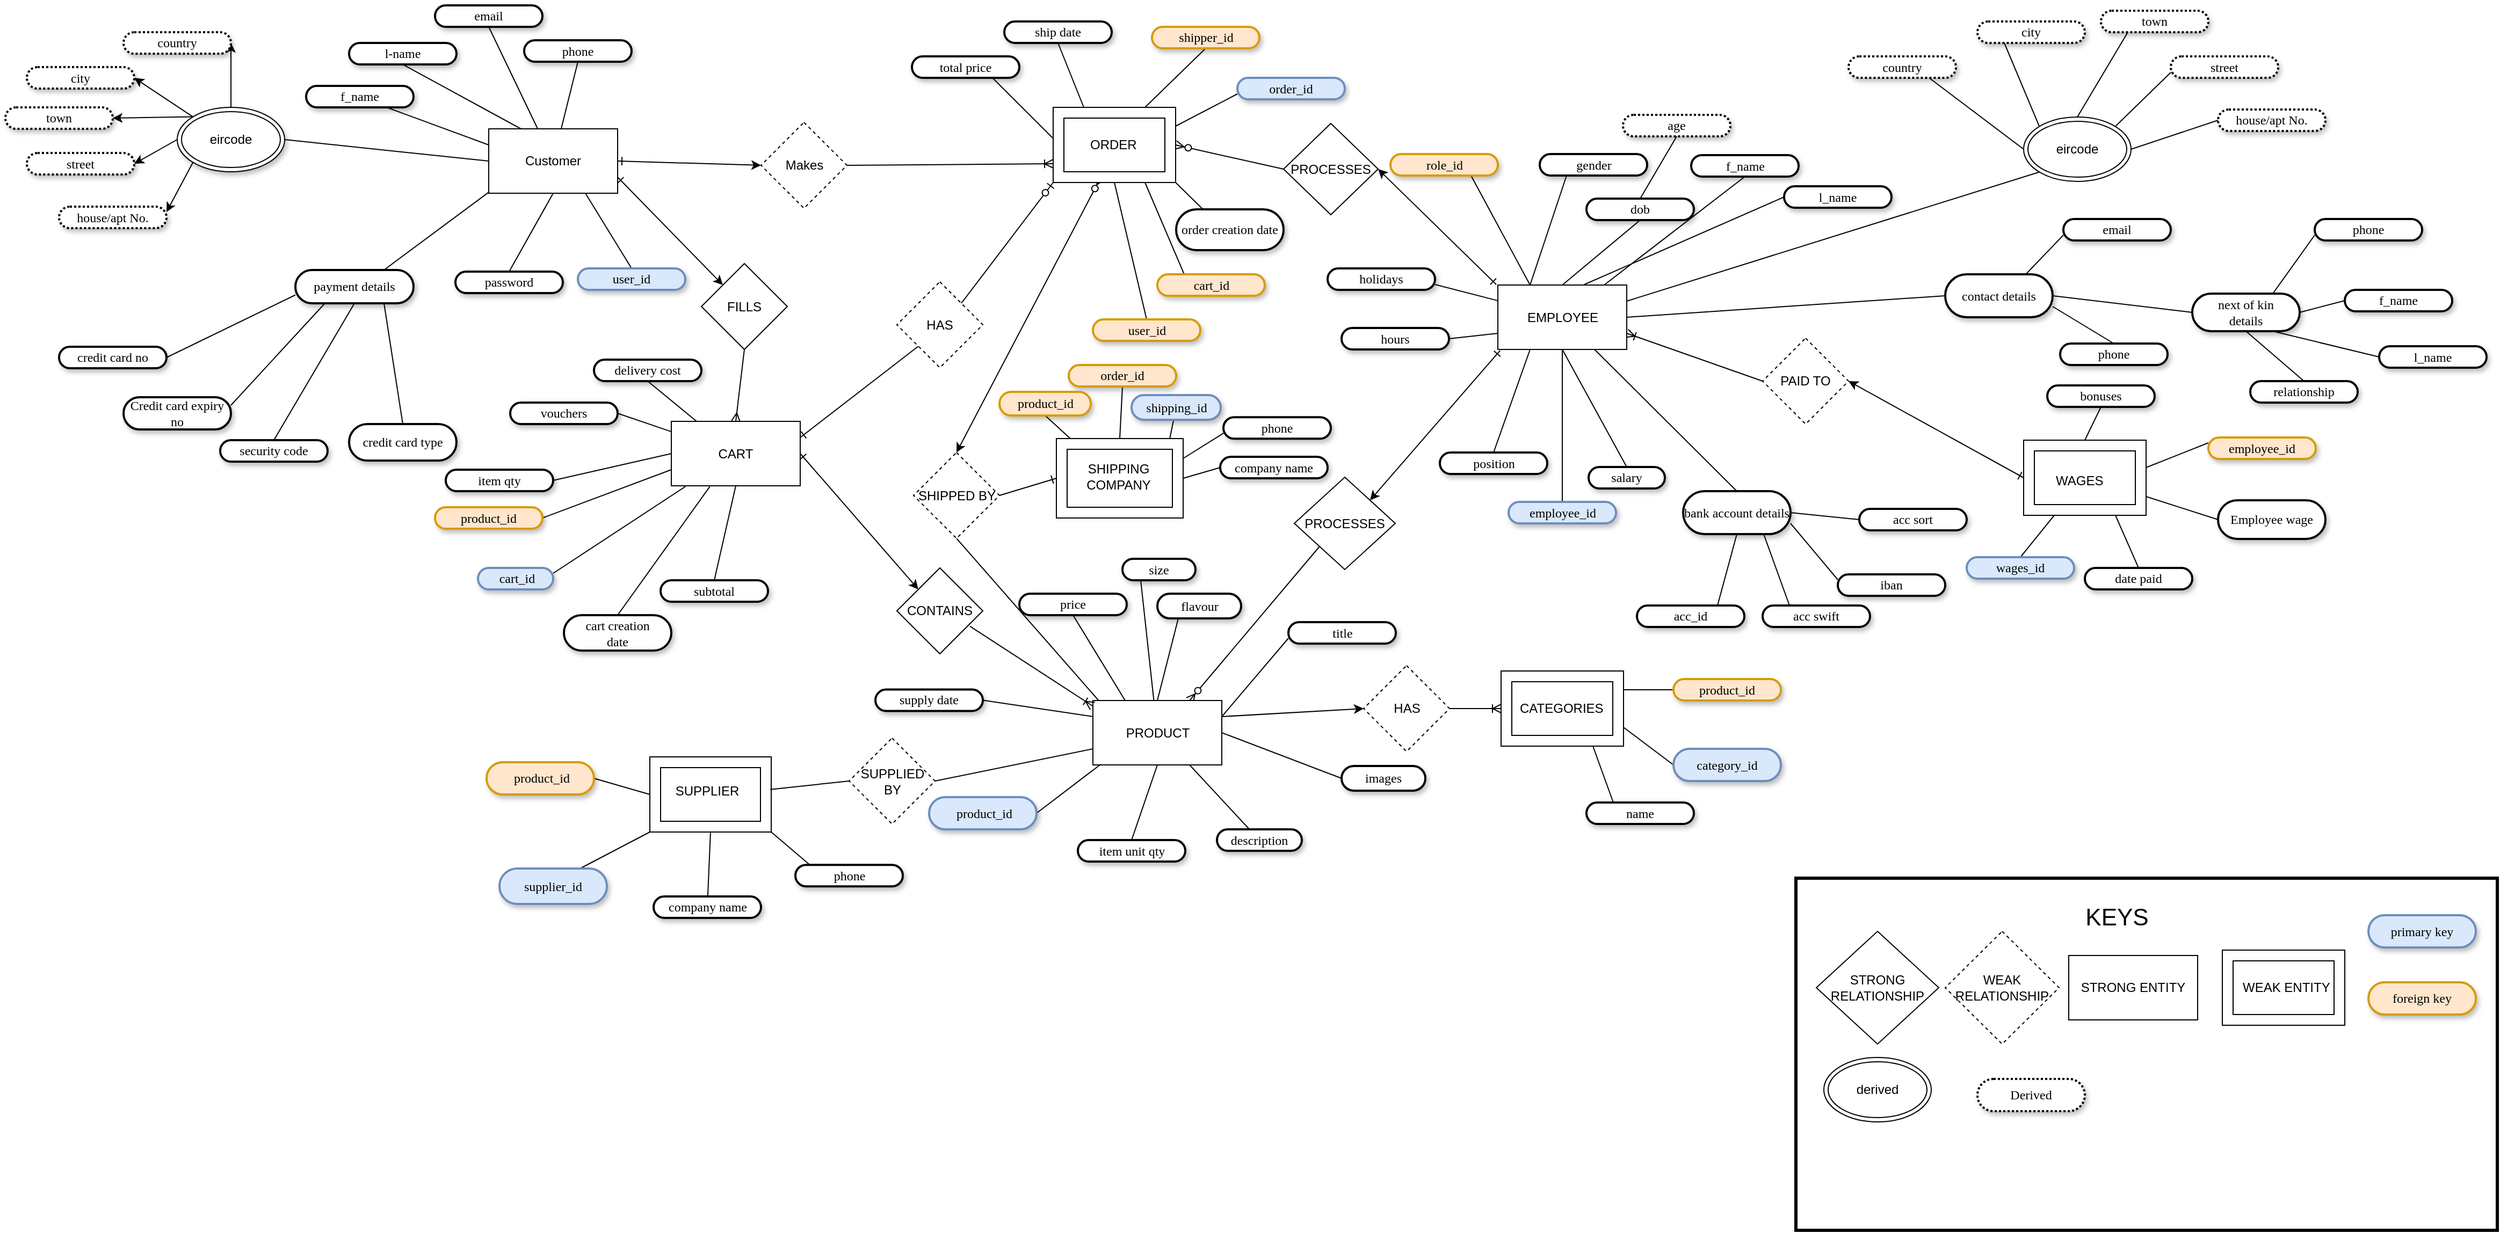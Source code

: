 <mxfile version="12.1.3" type="github" pages="1">
  <diagram name="Page-1" id="ad52d381-51e7-2e0d-a935-2d0ddd2fd229">
    <mxGraphModel dx="2048" dy="1068" grid="1" gridSize="10" guides="1" tooltips="1" connect="1" arrows="1" fold="1" page="1" pageScale="1" pageWidth="2336" pageHeight="1654" background="#ffffff" math="0" shadow="0">
      <root>
        <mxCell id="0"/>
        <mxCell id="1" parent="0"/>
        <mxCell id="2c924340bb9dbf6c-1" value="&lt;span&gt;f_name&lt;/span&gt;" style="whiteSpace=wrap;html=1;rounded=1;shadow=1;comic=0;labelBackgroundColor=none;strokeColor=#000000;strokeWidth=2;fillColor=#FFFFFF;fontFamily=Verdana;fontSize=12;fontColor=#000000;align=center;arcSize=50;" parent="1" vertex="1">
          <mxGeometry x="290" y="405" width="100" height="20" as="geometry"/>
        </mxCell>
        <mxCell id="2c924340bb9dbf6c-10" value="&lt;span&gt;l-name&lt;/span&gt;" style="whiteSpace=wrap;html=1;rounded=1;shadow=1;comic=0;labelBackgroundColor=none;strokeColor=#000000;strokeWidth=2;fillColor=#FFFFFF;fontFamily=Verdana;fontSize=12;fontColor=#000000;align=center;arcSize=50;" parent="1" vertex="1">
          <mxGeometry x="330" y="365" width="100" height="20" as="geometry"/>
        </mxCell>
        <mxCell id="xfP3-g7Ia95GO5ueu19k-70" style="edgeStyle=none;rounded=0;orthogonalLoop=1;jettySize=auto;html=1;exitX=0.75;exitY=1;exitDx=0;exitDy=0;entryX=-0.003;entryY=0.409;entryDx=0;entryDy=0;entryPerimeter=0;startArrow=none;startFill=0;endArrow=none;endFill=0;" parent="1" source="2c924340bb9dbf6c-11" target="xfP3-g7Ia95GO5ueu19k-62" edge="1">
          <mxGeometry relative="1" as="geometry"/>
        </mxCell>
        <mxCell id="2c924340bb9dbf6c-11" value="&lt;span&gt;total price&lt;/span&gt;" style="whiteSpace=wrap;html=1;rounded=1;shadow=1;comic=0;labelBackgroundColor=none;strokeColor=#000000;strokeWidth=2;fillColor=#FFFFFF;fontFamily=Verdana;fontSize=12;fontColor=#000000;align=center;arcSize=50;" parent="1" vertex="1">
          <mxGeometry x="854" y="377.5" width="100" height="20" as="geometry"/>
        </mxCell>
        <mxCell id="xfP3-g7Ia95GO5ueu19k-72" style="edgeStyle=none;rounded=0;orthogonalLoop=1;jettySize=auto;html=1;exitX=0.5;exitY=1;exitDx=0;exitDy=0;entryX=0;entryY=0;entryDx=28.5;entryDy=0;entryPerimeter=0;startArrow=none;startFill=0;endArrow=none;endFill=0;" parent="1" source="2c924340bb9dbf6c-14" target="xfP3-g7Ia95GO5ueu19k-62" edge="1">
          <mxGeometry relative="1" as="geometry"/>
        </mxCell>
        <mxCell id="2c924340bb9dbf6c-14" value="&lt;span&gt;ship date&lt;/span&gt;" style="whiteSpace=wrap;html=1;rounded=1;shadow=1;comic=0;labelBackgroundColor=none;strokeColor=#000000;strokeWidth=2;fillColor=#FFFFFF;fontFamily=Verdana;fontSize=12;fontColor=#000000;align=center;arcSize=50;" parent="1" vertex="1">
          <mxGeometry x="940" y="345" width="100" height="20" as="geometry"/>
        </mxCell>
        <mxCell id="xfP3-g7Ia95GO5ueu19k-73" style="edgeStyle=none;rounded=0;orthogonalLoop=1;jettySize=auto;html=1;exitX=0.5;exitY=1;exitDx=0;exitDy=0;entryX=0;entryY=0;entryDx=85.5;entryDy=0;entryPerimeter=0;startArrow=none;startFill=0;endArrow=none;endFill=0;" parent="1" source="2c924340bb9dbf6c-15" target="xfP3-g7Ia95GO5ueu19k-62" edge="1">
          <mxGeometry relative="1" as="geometry"/>
        </mxCell>
        <mxCell id="2c924340bb9dbf6c-15" value="&lt;span&gt;shipper_id&lt;/span&gt;" style="whiteSpace=wrap;html=1;rounded=1;shadow=1;comic=0;labelBackgroundColor=none;strokeColor=#d79b00;strokeWidth=2;fillColor=#ffe6cc;fontFamily=Verdana;fontSize=12;align=center;arcSize=50;" parent="1" vertex="1">
          <mxGeometry x="1077.5" y="350" width="100" height="20" as="geometry"/>
        </mxCell>
        <mxCell id="xfP3-g7Ia95GO5ueu19k-78" style="edgeStyle=none;rounded=0;orthogonalLoop=1;jettySize=auto;html=1;exitX=0.25;exitY=0;exitDx=0;exitDy=0;entryX=0;entryY=0;entryDx=85.5;entryDy=70;entryPerimeter=0;startArrow=none;startFill=0;endArrow=none;endFill=0;" parent="1" source="2c924340bb9dbf6c-16" target="xfP3-g7Ia95GO5ueu19k-62" edge="1">
          <mxGeometry relative="1" as="geometry"/>
        </mxCell>
        <mxCell id="2c924340bb9dbf6c-16" value="&lt;span&gt;cart_id&lt;/span&gt;" style="whiteSpace=wrap;html=1;rounded=1;shadow=1;comic=0;labelBackgroundColor=none;strokeColor=#d79b00;strokeWidth=2;fillColor=#ffe6cc;fontFamily=Verdana;fontSize=12;align=center;arcSize=50;" parent="1" vertex="1">
          <mxGeometry x="1082.5" y="580.5" width="100" height="20" as="geometry"/>
        </mxCell>
        <mxCell id="xfP3-g7Ia95GO5ueu19k-79" style="edgeStyle=none;rounded=0;orthogonalLoop=1;jettySize=auto;html=1;exitX=0.25;exitY=0;exitDx=0;exitDy=0;entryX=1;entryY=1;entryDx=0;entryDy=0;entryPerimeter=0;startArrow=none;startFill=0;endArrow=none;endFill=0;" parent="1" source="2c924340bb9dbf6c-17" target="xfP3-g7Ia95GO5ueu19k-62" edge="1">
          <mxGeometry relative="1" as="geometry"/>
        </mxCell>
        <mxCell id="2c924340bb9dbf6c-17" value="&lt;span&gt;order creation date&lt;/span&gt;" style="whiteSpace=wrap;html=1;rounded=1;shadow=1;comic=0;labelBackgroundColor=none;strokeColor=#000000;strokeWidth=2;fillColor=#FFFFFF;fontFamily=Verdana;fontSize=12;fontColor=#000000;align=center;arcSize=50;" parent="1" vertex="1">
          <mxGeometry x="1100" y="520" width="100" height="38" as="geometry"/>
        </mxCell>
        <mxCell id="xfP3-g7Ia95GO5ueu19k-77" style="edgeStyle=none;rounded=0;orthogonalLoop=1;jettySize=auto;html=1;exitX=0.5;exitY=0;exitDx=0;exitDy=0;entryX=0.5;entryY=1;entryDx=0;entryDy=0;entryPerimeter=0;startArrow=none;startFill=0;endArrow=none;endFill=0;" parent="1" source="2c924340bb9dbf6c-18" target="xfP3-g7Ia95GO5ueu19k-62" edge="1">
          <mxGeometry relative="1" as="geometry"/>
        </mxCell>
        <mxCell id="2c924340bb9dbf6c-18" value="&lt;span&gt;user_id&lt;/span&gt;" style="whiteSpace=wrap;html=1;rounded=1;shadow=1;comic=0;labelBackgroundColor=none;strokeColor=#d79b00;strokeWidth=2;fillColor=#ffe6cc;fontFamily=Verdana;fontSize=12;align=center;arcSize=50;" parent="1" vertex="1">
          <mxGeometry x="1022.5" y="622.5" width="100" height="20" as="geometry"/>
        </mxCell>
        <mxCell id="xfP3-g7Ia95GO5ueu19k-76" style="edgeStyle=none;rounded=0;orthogonalLoop=1;jettySize=auto;html=1;exitX=0;exitY=0.75;exitDx=0;exitDy=0;entryX=0;entryY=0;entryDx=114;entryDy=17.5;entryPerimeter=0;startArrow=none;startFill=0;endArrow=none;endFill=0;" parent="1" source="2c924340bb9dbf6c-19" target="xfP3-g7Ia95GO5ueu19k-62" edge="1">
          <mxGeometry relative="1" as="geometry"/>
        </mxCell>
        <mxCell id="2c924340bb9dbf6c-19" value="order_id" style="whiteSpace=wrap;html=1;rounded=1;shadow=1;comic=0;labelBackgroundColor=none;strokeColor=#6c8ebf;strokeWidth=2;fillColor=#dae8fc;fontFamily=Verdana;fontSize=12;align=center;arcSize=50;" parent="1" vertex="1">
          <mxGeometry x="1157" y="397.5" width="100" height="20" as="geometry"/>
        </mxCell>
        <mxCell id="t0DPVlEd7K-99LzI1tXL-28" style="edgeStyle=none;rounded=0;orthogonalLoop=1;jettySize=auto;html=1;exitX=0;exitY=0.75;exitDx=0;exitDy=0;entryX=1;entryY=0.5;entryDx=0;entryDy=0;endArrow=none;endFill=0;" parent="1" source="Zrgbr4FFBKcwLw_hIRoL-121" target="t0DPVlEd7K-99LzI1tXL-27" edge="1">
          <mxGeometry relative="1" as="geometry">
            <mxPoint x="260" y="610" as="sourcePoint"/>
          </mxGeometry>
        </mxCell>
        <mxCell id="t0DPVlEd7K-99LzI1tXL-29" style="edgeStyle=none;rounded=0;orthogonalLoop=1;jettySize=auto;html=1;exitX=0.25;exitY=1;exitDx=0;exitDy=0;entryX=1;entryY=0.25;entryDx=0;entryDy=0;endArrow=none;endFill=0;" parent="1" source="Zrgbr4FFBKcwLw_hIRoL-121" target="t0DPVlEd7K-99LzI1tXL-24" edge="1">
          <mxGeometry relative="1" as="geometry">
            <mxPoint x="282.627" y="645.07" as="sourcePoint"/>
          </mxGeometry>
        </mxCell>
        <mxCell id="t0DPVlEd7K-99LzI1tXL-30" style="edgeStyle=none;rounded=0;orthogonalLoop=1;jettySize=auto;html=1;exitX=0.5;exitY=1;exitDx=0;exitDy=0;entryX=0.5;entryY=0;entryDx=0;entryDy=0;endArrow=none;endFill=0;" parent="1" source="Zrgbr4FFBKcwLw_hIRoL-121" target="t0DPVlEd7K-99LzI1tXL-25" edge="1">
          <mxGeometry relative="1" as="geometry">
            <mxPoint x="320.5" y="645" as="sourcePoint"/>
          </mxGeometry>
        </mxCell>
        <mxCell id="SIIoMTfQmOXYOQuS74W--1" style="rounded=0;orthogonalLoop=1;jettySize=auto;html=1;exitX=0;exitY=0.5;exitDx=0;exitDy=0;entryX=1;entryY=0.5;entryDx=0;entryDy=0;endArrow=none;endFill=0;" parent="1" source="t0DPVlEd7K-99LzI1tXL-1" target="t0DPVlEd7K-99LzI1tXL-3" edge="1">
          <mxGeometry relative="1" as="geometry"/>
        </mxCell>
        <mxCell id="SIIoMTfQmOXYOQuS74W--3" style="edgeStyle=none;rounded=0;orthogonalLoop=1;jettySize=auto;html=1;exitX=0.5;exitY=1;exitDx=0;exitDy=0;entryX=0.5;entryY=0;entryDx=0;entryDy=0;endArrow=none;endFill=0;" parent="1" source="t0DPVlEd7K-99LzI1tXL-1" target="t0DPVlEd7K-99LzI1tXL-32" edge="1">
          <mxGeometry relative="1" as="geometry"/>
        </mxCell>
        <mxCell id="SIIoMTfQmOXYOQuS74W--4" style="edgeStyle=none;rounded=0;orthogonalLoop=1;jettySize=auto;html=1;exitX=0.75;exitY=1;exitDx=0;exitDy=0;entryX=0.5;entryY=0;entryDx=0;entryDy=0;endArrow=none;endFill=0;" parent="1" source="t0DPVlEd7K-99LzI1tXL-1" target="t0DPVlEd7K-99LzI1tXL-33" edge="1">
          <mxGeometry relative="1" as="geometry"/>
        </mxCell>
        <mxCell id="SIIoMTfQmOXYOQuS74W--22" style="edgeStyle=none;rounded=0;orthogonalLoop=1;jettySize=auto;html=1;exitX=1;exitY=0.5;exitDx=0;exitDy=0;entryX=0;entryY=0.5;entryDx=0;entryDy=0;endArrow=classic;endFill=1;startArrow=ERone;startFill=0;" parent="1" source="t0DPVlEd7K-99LzI1tXL-1" target="SIIoMTfQmOXYOQuS74W--21" edge="1">
          <mxGeometry relative="1" as="geometry"/>
        </mxCell>
        <mxCell id="SIIoMTfQmOXYOQuS74W--25" style="edgeStyle=none;rounded=0;orthogonalLoop=1;jettySize=auto;html=1;exitX=1;exitY=0.75;exitDx=0;exitDy=0;entryX=0;entryY=0;entryDx=0;entryDy=0;endArrow=classic;endFill=1;startArrow=ERone;startFill=0;" parent="1" source="t0DPVlEd7K-99LzI1tXL-1" target="SIIoMTfQmOXYOQuS74W--24" edge="1">
          <mxGeometry relative="1" as="geometry"/>
        </mxCell>
        <mxCell id="xfP3-g7Ia95GO5ueu19k-172" style="edgeStyle=none;rounded=0;orthogonalLoop=1;jettySize=auto;html=1;exitX=0;exitY=0.25;exitDx=0;exitDy=0;entryX=0.75;entryY=1;entryDx=0;entryDy=0;startArrow=none;startFill=0;endArrow=none;endFill=0;" parent="1" source="t0DPVlEd7K-99LzI1tXL-1" target="2c924340bb9dbf6c-1" edge="1">
          <mxGeometry relative="1" as="geometry"/>
        </mxCell>
        <mxCell id="xfP3-g7Ia95GO5ueu19k-173" style="edgeStyle=none;rounded=0;orthogonalLoop=1;jettySize=auto;html=1;exitX=0.25;exitY=0;exitDx=0;exitDy=0;entryX=0.5;entryY=1;entryDx=0;entryDy=0;startArrow=none;startFill=0;endArrow=none;endFill=0;" parent="1" source="t0DPVlEd7K-99LzI1tXL-1" target="2c924340bb9dbf6c-10" edge="1">
          <mxGeometry relative="1" as="geometry"/>
        </mxCell>
        <mxCell id="t0DPVlEd7K-99LzI1tXL-1" value="Customer" style="rounded=0;whiteSpace=wrap;html=1;" parent="1" vertex="1">
          <mxGeometry x="460" y="445" width="120" height="60" as="geometry"/>
        </mxCell>
        <mxCell id="t0DPVlEd7K-99LzI1tXL-10" style="rounded=0;orthogonalLoop=1;jettySize=auto;html=1;exitX=0;exitY=0.5;exitDx=0;exitDy=0;entryX=1;entryY=0.5;entryDx=0;entryDy=0;" parent="1" source="t0DPVlEd7K-99LzI1tXL-3" target="t0DPVlEd7K-99LzI1tXL-7" edge="1">
          <mxGeometry relative="1" as="geometry"/>
        </mxCell>
        <mxCell id="t0DPVlEd7K-99LzI1tXL-11" style="rounded=0;orthogonalLoop=1;jettySize=auto;html=1;exitX=0;exitY=0;exitDx=0;exitDy=0;entryX=1;entryY=0.5;entryDx=0;entryDy=0;" parent="1" source="t0DPVlEd7K-99LzI1tXL-3" target="t0DPVlEd7K-99LzI1tXL-6" edge="1">
          <mxGeometry relative="1" as="geometry"/>
        </mxCell>
        <mxCell id="t0DPVlEd7K-99LzI1tXL-13" style="rounded=0;orthogonalLoop=1;jettySize=auto;html=1;exitX=0;exitY=0;exitDx=0;exitDy=0;entryX=1;entryY=0.5;entryDx=0;entryDy=0;" parent="1" source="t0DPVlEd7K-99LzI1tXL-3" target="t0DPVlEd7K-99LzI1tXL-12" edge="1">
          <mxGeometry relative="1" as="geometry"/>
        </mxCell>
        <mxCell id="t0DPVlEd7K-99LzI1tXL-14" style="rounded=0;orthogonalLoop=1;jettySize=auto;html=1;exitX=0.5;exitY=0;exitDx=0;exitDy=0;entryX=1;entryY=0.5;entryDx=0;entryDy=0;" parent="1" source="t0DPVlEd7K-99LzI1tXL-3" target="t0DPVlEd7K-99LzI1tXL-4" edge="1">
          <mxGeometry relative="1" as="geometry"/>
        </mxCell>
        <mxCell id="t0DPVlEd7K-99LzI1tXL-15" style="rounded=0;orthogonalLoop=1;jettySize=auto;html=1;exitX=0;exitY=1;exitDx=0;exitDy=0;entryX=1;entryY=0.25;entryDx=0;entryDy=0;" parent="1" source="t0DPVlEd7K-99LzI1tXL-3" target="t0DPVlEd7K-99LzI1tXL-5" edge="1">
          <mxGeometry relative="1" as="geometry"/>
        </mxCell>
        <mxCell id="t0DPVlEd7K-99LzI1tXL-3" value="eircode" style="ellipse;shape=doubleEllipse;whiteSpace=wrap;html=1;shadow=1;comic=0;strokeWidth=1;" parent="1" vertex="1">
          <mxGeometry x="170" y="425" width="100" height="60" as="geometry"/>
        </mxCell>
        <mxCell id="t0DPVlEd7K-99LzI1tXL-4" value="&lt;span&gt;country&lt;/span&gt;" style="whiteSpace=wrap;html=1;rounded=1;shadow=1;comic=0;labelBackgroundColor=none;strokeColor=#000000;strokeWidth=2;fillColor=#FFFFFF;fontFamily=Verdana;fontSize=12;fontColor=#000000;align=center;arcSize=50;dashed=1;dashPattern=1 1;" parent="1" vertex="1">
          <mxGeometry x="120" y="355" width="100" height="20" as="geometry"/>
        </mxCell>
        <mxCell id="t0DPVlEd7K-99LzI1tXL-5" value="&lt;span&gt;house/apt No.&lt;/span&gt;" style="whiteSpace=wrap;html=1;rounded=1;shadow=1;comic=0;labelBackgroundColor=none;strokeColor=#000000;strokeWidth=2;fillColor=#FFFFFF;fontFamily=Verdana;fontSize=12;fontColor=#000000;align=center;arcSize=50;dashed=1;dashPattern=1 1;" parent="1" vertex="1">
          <mxGeometry x="60" y="517.5" width="100" height="20" as="geometry"/>
        </mxCell>
        <mxCell id="t0DPVlEd7K-99LzI1tXL-6" value="town" style="whiteSpace=wrap;html=1;rounded=1;shadow=1;comic=0;labelBackgroundColor=none;strokeColor=#000000;strokeWidth=2;fillColor=#FFFFFF;fontFamily=Verdana;fontSize=12;fontColor=#000000;align=center;arcSize=50;dashed=1;dashPattern=1 1;" parent="1" vertex="1">
          <mxGeometry x="10" y="425" width="100" height="20" as="geometry"/>
        </mxCell>
        <mxCell id="t0DPVlEd7K-99LzI1tXL-7" value="&lt;span&gt;street&lt;/span&gt;" style="whiteSpace=wrap;html=1;rounded=1;shadow=1;comic=0;labelBackgroundColor=none;strokeColor=#000000;strokeWidth=2;fillColor=#FFFFFF;fontFamily=Verdana;fontSize=12;fontColor=#000000;align=center;arcSize=50;dashed=1;dashPattern=1 1;" parent="1" vertex="1">
          <mxGeometry x="30" y="467.5" width="100" height="20" as="geometry"/>
        </mxCell>
        <mxCell id="t0DPVlEd7K-99LzI1tXL-12" value="&lt;span&gt;city&lt;/span&gt;" style="whiteSpace=wrap;html=1;rounded=1;shadow=1;comic=0;labelBackgroundColor=none;strokeColor=#000000;strokeWidth=2;fillColor=#FFFFFF;fontFamily=Verdana;fontSize=12;fontColor=#000000;align=center;arcSize=50;dashed=1;dashPattern=1 1;" parent="1" vertex="1">
          <mxGeometry x="30" y="387.5" width="100" height="20" as="geometry"/>
        </mxCell>
        <mxCell id="t0DPVlEd7K-99LzI1tXL-24" value="&lt;span&gt;Credit card expiry no&lt;/span&gt;" style="whiteSpace=wrap;html=1;rounded=1;shadow=1;comic=0;labelBackgroundColor=none;strokeColor=#000000;strokeWidth=2;fillColor=#FFFFFF;fontFamily=Verdana;fontSize=12;fontColor=#000000;align=center;arcSize=50;" parent="1" vertex="1">
          <mxGeometry x="120" y="695" width="100" height="30" as="geometry"/>
        </mxCell>
        <mxCell id="t0DPVlEd7K-99LzI1tXL-25" value="security code" style="whiteSpace=wrap;html=1;rounded=1;shadow=1;comic=0;labelBackgroundColor=none;strokeColor=#000000;strokeWidth=2;fillColor=#FFFFFF;fontFamily=Verdana;fontSize=12;fontColor=#000000;align=center;arcSize=50;" parent="1" vertex="1">
          <mxGeometry x="210" y="735" width="100" height="20" as="geometry"/>
        </mxCell>
        <mxCell id="t0DPVlEd7K-99LzI1tXL-26" value="&lt;span&gt;credit card type&lt;/span&gt;" style="whiteSpace=wrap;html=1;rounded=1;shadow=1;comic=0;labelBackgroundColor=none;strokeColor=#000000;strokeWidth=2;fillColor=#FFFFFF;fontFamily=Verdana;fontSize=12;fontColor=#000000;align=center;arcSize=50;" parent="1" vertex="1">
          <mxGeometry x="330" y="720" width="100" height="34" as="geometry"/>
        </mxCell>
        <mxCell id="t0DPVlEd7K-99LzI1tXL-27" value="&lt;span&gt;credit card no&lt;/span&gt;" style="whiteSpace=wrap;html=1;rounded=1;shadow=1;comic=0;labelBackgroundColor=none;strokeColor=#000000;strokeWidth=2;fillColor=#FFFFFF;fontFamily=Verdana;fontSize=12;fontColor=#000000;align=center;arcSize=50;" parent="1" vertex="1">
          <mxGeometry x="60" y="648" width="100" height="20" as="geometry"/>
        </mxCell>
        <mxCell id="t0DPVlEd7K-99LzI1tXL-32" value="&lt;span&gt;password&lt;/span&gt;" style="whiteSpace=wrap;html=1;rounded=1;shadow=1;comic=0;labelBackgroundColor=none;strokeColor=#000000;strokeWidth=2;fillColor=#FFFFFF;fontFamily=Verdana;fontSize=12;fontColor=#000000;align=center;arcSize=50;" parent="1" vertex="1">
          <mxGeometry x="429" y="578" width="100" height="20" as="geometry"/>
        </mxCell>
        <mxCell id="t0DPVlEd7K-99LzI1tXL-33" value="&lt;span&gt;user_id&lt;/span&gt;" style="whiteSpace=wrap;html=1;rounded=1;shadow=1;comic=0;labelBackgroundColor=none;strokeColor=#6c8ebf;strokeWidth=2;fillColor=#dae8fc;fontFamily=Verdana;fontSize=12;align=center;arcSize=50;" parent="1" vertex="1">
          <mxGeometry x="543" y="575" width="100" height="20" as="geometry"/>
        </mxCell>
        <mxCell id="xfP3-g7Ia95GO5ueu19k-82" style="edgeStyle=none;rounded=0;orthogonalLoop=1;jettySize=auto;html=1;entryX=0.5;entryY=1;entryDx=0;entryDy=0;startArrow=none;startFill=0;endArrow=none;endFill=0;exitX=0.119;exitY=0.013;exitDx=0;exitDy=0;exitPerimeter=0;" parent="1" source="xfP3-g7Ia95GO5ueu19k-167" target="udSbVJcAe-gZIi7dI9ab-3" edge="1">
          <mxGeometry relative="1" as="geometry">
            <mxPoint x="980.5" y="725.5" as="sourcePoint"/>
          </mxGeometry>
        </mxCell>
        <mxCell id="xfP3-g7Ia95GO5ueu19k-83" style="edgeStyle=none;rounded=0;orthogonalLoop=1;jettySize=auto;html=1;exitX=0.5;exitY=0;exitDx=0;exitDy=0;entryX=0.5;entryY=1;entryDx=0;entryDy=0;startArrow=none;startFill=0;endArrow=none;endFill=0;exitPerimeter=0;" parent="1" source="xfP3-g7Ia95GO5ueu19k-167" target="udSbVJcAe-gZIi7dI9ab-2" edge="1">
          <mxGeometry relative="1" as="geometry">
            <mxPoint x="1041.5" y="714" as="sourcePoint"/>
          </mxGeometry>
        </mxCell>
        <mxCell id="Zrgbr4FFBKcwLw_hIRoL-24" value="" style="edgeStyle=none;rounded=0;orthogonalLoop=1;jettySize=auto;html=1;startArrow=none;startFill=0;endArrow=none;endFill=0;exitX=0.895;exitY=-0.003;exitDx=0;exitDy=0;exitPerimeter=0;" parent="1" source="xfP3-g7Ia95GO5ueu19k-167" target="Zrgbr4FFBKcwLw_hIRoL-23" edge="1">
          <mxGeometry relative="1" as="geometry"/>
        </mxCell>
        <mxCell id="udSbVJcAe-gZIi7dI9ab-2" value="&lt;span&gt;order_id&lt;/span&gt;" style="whiteSpace=wrap;html=1;rounded=1;shadow=1;comic=0;labelBackgroundColor=none;strokeColor=#d79b00;strokeWidth=2;fillColor=#ffe6cc;fontFamily=Verdana;fontSize=12;align=center;arcSize=50;" parent="1" vertex="1">
          <mxGeometry x="1000" y="665" width="100" height="20" as="geometry"/>
        </mxCell>
        <mxCell id="Zrgbr4FFBKcwLw_hIRoL-23" value="&lt;span&gt;shipping_id&lt;/span&gt;" style="whiteSpace=wrap;html=1;rounded=1;shadow=1;comic=0;labelBackgroundColor=none;strokeColor=#6c8ebf;strokeWidth=2;fillColor=#dae8fc;fontFamily=Verdana;fontSize=12;align=center;arcSize=50;" parent="1" vertex="1">
          <mxGeometry x="1058.5" y="693" width="83" height="23" as="geometry"/>
        </mxCell>
        <mxCell id="udSbVJcAe-gZIi7dI9ab-3" value="&lt;span&gt;product_id&lt;/span&gt;" style="whiteSpace=wrap;html=1;rounded=1;shadow=1;comic=0;labelBackgroundColor=none;strokeColor=#d79b00;strokeWidth=2;fillColor=#ffe6cc;fontFamily=Verdana;fontSize=12;align=center;arcSize=50;" parent="1" vertex="1">
          <mxGeometry x="935.5" y="690" width="85" height="22" as="geometry"/>
        </mxCell>
        <mxCell id="xfP3-g7Ia95GO5ueu19k-81" style="edgeStyle=none;rounded=0;orthogonalLoop=1;jettySize=auto;html=1;exitX=1;exitY=0.5;exitDx=0;exitDy=0;entryX=0;entryY=0.5;entryDx=0;entryDy=0;startArrow=none;startFill=0;endArrow=ERone;endFill=0;entryPerimeter=0;" parent="1" source="udSbVJcAe-gZIi7dI9ab-10" target="xfP3-g7Ia95GO5ueu19k-167" edge="1">
          <mxGeometry relative="1" as="geometry">
            <mxPoint x="981.5" y="754" as="targetPoint"/>
          </mxGeometry>
        </mxCell>
        <mxCell id="Zrgbr4FFBKcwLw_hIRoL-20" style="edgeStyle=none;rounded=0;orthogonalLoop=1;jettySize=auto;html=1;exitX=0.5;exitY=1;exitDx=0;exitDy=0;entryX=0.063;entryY=0.042;entryDx=0;entryDy=0;entryPerimeter=0;startArrow=none;startFill=0;endArrow=none;endFill=0;" parent="1" source="udSbVJcAe-gZIi7dI9ab-10" target="xfP3-g7Ia95GO5ueu19k-1" edge="1">
          <mxGeometry relative="1" as="geometry"/>
        </mxCell>
        <mxCell id="udSbVJcAe-gZIi7dI9ab-10" value="SHIPPED BY" style="rhombus;whiteSpace=wrap;html=1;dashed=1;" parent="1" vertex="1">
          <mxGeometry x="855.5" y="746.5" width="80" height="80" as="geometry"/>
        </mxCell>
        <mxCell id="xfP3-g7Ia95GO5ueu19k-43" style="edgeStyle=none;rounded=0;orthogonalLoop=1;jettySize=auto;html=1;exitX=0.017;exitY=1.017;exitDx=0;exitDy=0;entryX=1;entryY=0;entryDx=0;entryDy=0;startArrow=ERone;startFill=0;endArrow=classic;endFill=1;exitPerimeter=0;" parent="1" source="xfP3-g7Ia95GO5ueu19k-61" target="xfP3-g7Ia95GO5ueu19k-42" edge="1">
          <mxGeometry relative="1" as="geometry">
            <mxPoint x="1498.574" y="593.284" as="sourcePoint"/>
          </mxGeometry>
        </mxCell>
        <mxCell id="udSbVJcAe-gZIi7dI9ab-12" value="&lt;span&gt;gender&lt;/span&gt;" style="whiteSpace=wrap;html=1;rounded=1;shadow=1;comic=0;labelBackgroundColor=none;strokeColor=#000000;strokeWidth=2;fillColor=#FFFFFF;fontFamily=Verdana;fontSize=12;fontColor=#000000;align=center;arcSize=50;" parent="1" vertex="1">
          <mxGeometry x="1438.5" y="468.5" width="100" height="20" as="geometry"/>
        </mxCell>
        <mxCell id="udSbVJcAe-gZIi7dI9ab-13" value="&lt;span&gt;dob&lt;/span&gt;" style="whiteSpace=wrap;html=1;rounded=1;shadow=1;comic=0;labelBackgroundColor=none;strokeColor=#000000;strokeWidth=2;fillColor=#FFFFFF;fontFamily=Verdana;fontSize=12;fontColor=#000000;align=center;arcSize=50;" parent="1" vertex="1">
          <mxGeometry x="1482" y="510" width="100" height="20" as="geometry"/>
        </mxCell>
        <mxCell id="udSbVJcAe-gZIi7dI9ab-14" value="&lt;span&gt;age&lt;/span&gt;" style="whiteSpace=wrap;html=1;rounded=1;shadow=1;comic=0;labelBackgroundColor=none;strokeColor=#000000;strokeWidth=2;fillColor=#FFFFFF;fontFamily=Verdana;fontSize=12;fontColor=#000000;align=center;arcSize=50;dashed=1;dashPattern=1 1;" parent="1" vertex="1">
          <mxGeometry x="1516" y="432" width="100" height="20" as="geometry"/>
        </mxCell>
        <mxCell id="xfP3-g7Ia95GO5ueu19k-116" style="edgeStyle=none;rounded=0;orthogonalLoop=1;jettySize=auto;html=1;exitX=0.5;exitY=1;exitDx=0;exitDy=0;startArrow=none;startFill=0;endArrow=none;endFill=0;" parent="1" source="udSbVJcAe-gZIi7dI9ab-15" target="xfP3-g7Ia95GO5ueu19k-61" edge="1">
          <mxGeometry relative="1" as="geometry"/>
        </mxCell>
        <mxCell id="udSbVJcAe-gZIi7dI9ab-15" value="&lt;span&gt;f_name&lt;/span&gt;" style="whiteSpace=wrap;html=1;rounded=1;shadow=1;comic=0;labelBackgroundColor=none;strokeColor=#000000;strokeWidth=2;fillColor=#FFFFFF;fontFamily=Verdana;fontSize=12;fontColor=#000000;align=center;arcSize=50;" parent="1" vertex="1">
          <mxGeometry x="1579.5" y="469.5" width="100" height="20" as="geometry"/>
        </mxCell>
        <mxCell id="xfP3-g7Ia95GO5ueu19k-117" style="edgeStyle=none;rounded=0;orthogonalLoop=1;jettySize=auto;html=1;exitX=0;exitY=0.5;exitDx=0;exitDy=0;entryX=0.671;entryY=-0.008;entryDx=0;entryDy=0;entryPerimeter=0;startArrow=none;startFill=0;endArrow=none;endFill=0;" parent="1" source="udSbVJcAe-gZIi7dI9ab-16" target="xfP3-g7Ia95GO5ueu19k-61" edge="1">
          <mxGeometry relative="1" as="geometry"/>
        </mxCell>
        <mxCell id="udSbVJcAe-gZIi7dI9ab-16" value="l_name" style="whiteSpace=wrap;html=1;rounded=1;shadow=1;comic=0;labelBackgroundColor=none;strokeColor=#000000;strokeWidth=2;fillColor=#FFFFFF;fontFamily=Verdana;fontSize=12;fontColor=#000000;align=center;arcSize=50;" parent="1" vertex="1">
          <mxGeometry x="1666" y="498.5" width="100" height="20" as="geometry"/>
        </mxCell>
        <mxCell id="xfP3-g7Ia95GO5ueu19k-143" style="edgeStyle=none;rounded=0;orthogonalLoop=1;jettySize=auto;html=1;exitX=0.75;exitY=0;exitDx=0;exitDy=0;entryX=0;entryY=0.75;entryDx=0;entryDy=0;startArrow=none;startFill=0;endArrow=none;endFill=0;" parent="1" source="Zrgbr4FFBKcwLw_hIRoL-128" target="udSbVJcAe-gZIi7dI9ab-50" edge="1">
          <mxGeometry relative="1" as="geometry">
            <mxPoint x="1924.5" y="572.5" as="sourcePoint"/>
          </mxGeometry>
        </mxCell>
        <mxCell id="xfP3-g7Ia95GO5ueu19k-155" style="edgeStyle=none;rounded=0;orthogonalLoop=1;jettySize=auto;html=1;exitX=1;exitY=0;exitDx=0;exitDy=0;entryX=0;entryY=0.75;entryDx=0;entryDy=0;startArrow=none;startFill=0;endArrow=none;endFill=0;" parent="1" source="udSbVJcAe-gZIi7dI9ab-31" target="xfP3-g7Ia95GO5ueu19k-100" edge="1">
          <mxGeometry relative="1" as="geometry"/>
        </mxCell>
        <mxCell id="udSbVJcAe-gZIi7dI9ab-31" value="eircode" style="ellipse;shape=doubleEllipse;whiteSpace=wrap;html=1;" parent="1" vertex="1">
          <mxGeometry x="1889" y="434" width="100" height="60" as="geometry"/>
        </mxCell>
        <mxCell id="xfP3-g7Ia95GO5ueu19k-118" style="edgeStyle=none;rounded=0;orthogonalLoop=1;jettySize=auto;html=1;exitX=0.75;exitY=0;exitDx=0;exitDy=0;startArrow=none;startFill=0;endArrow=none;endFill=0;entryX=0.5;entryY=1;entryDx=0;entryDy=0;" parent="1" source="udSbVJcAe-gZIi7dI9ab-41" target="Zrgbr4FFBKcwLw_hIRoL-127" edge="1">
          <mxGeometry relative="1" as="geometry">
            <mxPoint x="1617.5" y="848" as="targetPoint"/>
          </mxGeometry>
        </mxCell>
        <mxCell id="udSbVJcAe-gZIi7dI9ab-41" value="&lt;span&gt;acc_id&lt;/span&gt;" style="whiteSpace=wrap;html=1;rounded=1;shadow=1;comic=0;labelBackgroundColor=none;strokeColor=#000000;strokeWidth=2;fillColor=#FFFFFF;fontFamily=Verdana;fontSize=12;fontColor=#000000;align=center;arcSize=50;" parent="1" vertex="1">
          <mxGeometry x="1529" y="889" width="100" height="20" as="geometry"/>
        </mxCell>
        <mxCell id="xfP3-g7Ia95GO5ueu19k-119" style="edgeStyle=none;rounded=0;orthogonalLoop=1;jettySize=auto;html=1;exitX=0.25;exitY=0;exitDx=0;exitDy=0;entryX=0.75;entryY=1;entryDx=0;entryDy=0;startArrow=none;startFill=0;endArrow=none;endFill=0;" parent="1" source="udSbVJcAe-gZIi7dI9ab-42" target="Zrgbr4FFBKcwLw_hIRoL-127" edge="1">
          <mxGeometry relative="1" as="geometry">
            <mxPoint x="1666.44" y="847.58" as="targetPoint"/>
          </mxGeometry>
        </mxCell>
        <mxCell id="udSbVJcAe-gZIi7dI9ab-42" value="&lt;span&gt;acc swift&lt;/span&gt;" style="whiteSpace=wrap;html=1;rounded=1;shadow=1;comic=0;labelBackgroundColor=none;strokeColor=#000000;strokeWidth=2;fillColor=#FFFFFF;fontFamily=Verdana;fontSize=12;fontColor=#000000;align=center;arcSize=50;" parent="1" vertex="1">
          <mxGeometry x="1646" y="889" width="100" height="20" as="geometry"/>
        </mxCell>
        <mxCell id="xfP3-g7Ia95GO5ueu19k-122" style="edgeStyle=none;rounded=0;orthogonalLoop=1;jettySize=auto;html=1;exitX=0;exitY=0.25;exitDx=0;exitDy=0;startArrow=none;startFill=0;endArrow=none;endFill=0;entryX=1;entryY=0.75;entryDx=0;entryDy=0;" parent="1" source="udSbVJcAe-gZIi7dI9ab-43" target="Zrgbr4FFBKcwLw_hIRoL-127" edge="1">
          <mxGeometry relative="1" as="geometry">
            <mxPoint x="1674.5" y="848" as="targetPoint"/>
          </mxGeometry>
        </mxCell>
        <mxCell id="udSbVJcAe-gZIi7dI9ab-43" value="&lt;span&gt;iban&lt;/span&gt;" style="whiteSpace=wrap;html=1;rounded=1;shadow=1;comic=0;labelBackgroundColor=none;strokeColor=#000000;strokeWidth=2;fillColor=#FFFFFF;fontFamily=Verdana;fontSize=12;fontColor=#000000;align=center;arcSize=50;" parent="1" vertex="1">
          <mxGeometry x="1716" y="860" width="100" height="20" as="geometry"/>
        </mxCell>
        <mxCell id="xfP3-g7Ia95GO5ueu19k-121" style="edgeStyle=none;rounded=0;orthogonalLoop=1;jettySize=auto;html=1;exitX=0;exitY=0.5;exitDx=0;exitDy=0;entryX=1;entryY=0.5;entryDx=0;entryDy=0;startArrow=none;startFill=0;endArrow=none;endFill=0;" parent="1" source="udSbVJcAe-gZIi7dI9ab-44" target="Zrgbr4FFBKcwLw_hIRoL-127" edge="1">
          <mxGeometry relative="1" as="geometry">
            <mxPoint x="1710" y="795.5" as="targetPoint"/>
          </mxGeometry>
        </mxCell>
        <mxCell id="udSbVJcAe-gZIi7dI9ab-44" value="&lt;span&gt;acc sort&lt;/span&gt;" style="whiteSpace=wrap;html=1;rounded=1;shadow=1;comic=0;labelBackgroundColor=none;strokeColor=#000000;strokeWidth=2;fillColor=#FFFFFF;fontFamily=Verdana;fontSize=12;fontColor=#000000;align=center;arcSize=50;" parent="1" vertex="1">
          <mxGeometry x="1736" y="799" width="100" height="20" as="geometry"/>
        </mxCell>
        <mxCell id="udSbVJcAe-gZIi7dI9ab-50" value="&lt;span&gt;email&lt;/span&gt;" style="whiteSpace=wrap;html=1;rounded=1;shadow=1;comic=0;labelBackgroundColor=none;strokeColor=#000000;strokeWidth=2;fillColor=#FFFFFF;fontFamily=Verdana;fontSize=12;fontColor=#000000;align=center;arcSize=50;" parent="1" vertex="1">
          <mxGeometry x="1926" y="529" width="100" height="20" as="geometry"/>
        </mxCell>
        <mxCell id="udSbVJcAe-gZIi7dI9ab-51" value="&lt;span&gt;phone&lt;/span&gt;" style="whiteSpace=wrap;html=1;rounded=1;shadow=1;comic=0;labelBackgroundColor=none;strokeColor=#000000;strokeWidth=2;fillColor=#FFFFFF;fontFamily=Verdana;fontSize=12;fontColor=#000000;align=center;arcSize=50;" parent="1" vertex="1">
          <mxGeometry x="1923" y="645" width="100" height="20" as="geometry"/>
        </mxCell>
        <mxCell id="xfP3-g7Ia95GO5ueu19k-145" style="edgeStyle=none;rounded=0;orthogonalLoop=1;jettySize=auto;html=1;exitX=0.75;exitY=0;exitDx=0;exitDy=0;entryX=0;entryY=0.75;entryDx=0;entryDy=0;startArrow=none;startFill=0;endArrow=none;endFill=0;" parent="1" source="udSbVJcAe-gZIi7dI9ab-52" target="udSbVJcAe-gZIi7dI9ab-55" edge="1">
          <mxGeometry relative="1" as="geometry"/>
        </mxCell>
        <mxCell id="Zrgbr4FFBKcwLw_hIRoL-94" style="edgeStyle=none;rounded=0;orthogonalLoop=1;jettySize=auto;html=1;exitX=1;exitY=0.5;exitDx=0;exitDy=0;entryX=0;entryY=0.5;entryDx=0;entryDy=0;startArrow=none;startFill=0;endArrow=none;endFill=0;" parent="1" source="udSbVJcAe-gZIi7dI9ab-52" target="Zrgbr4FFBKcwLw_hIRoL-93" edge="1">
          <mxGeometry relative="1" as="geometry"/>
        </mxCell>
        <mxCell id="Zrgbr4FFBKcwLw_hIRoL-130" style="edgeStyle=none;rounded=0;orthogonalLoop=1;jettySize=auto;html=1;exitX=0;exitY=0.5;exitDx=0;exitDy=0;entryX=1;entryY=0.5;entryDx=0;entryDy=0;startArrow=none;startFill=0;endArrow=none;endFill=0;" parent="1" source="udSbVJcAe-gZIi7dI9ab-52" target="Zrgbr4FFBKcwLw_hIRoL-128" edge="1">
          <mxGeometry relative="1" as="geometry"/>
        </mxCell>
        <mxCell id="Zrgbr4FFBKcwLw_hIRoL-150" style="edgeStyle=none;rounded=0;orthogonalLoop=1;jettySize=auto;html=1;exitX=0.5;exitY=1;exitDx=0;exitDy=0;entryX=0.5;entryY=0;entryDx=0;entryDy=0;startArrow=none;startFill=0;endArrow=none;endFill=0;" parent="1" source="udSbVJcAe-gZIi7dI9ab-52" target="udSbVJcAe-gZIi7dI9ab-56" edge="1">
          <mxGeometry relative="1" as="geometry"/>
        </mxCell>
        <mxCell id="udSbVJcAe-gZIi7dI9ab-52" value="&lt;span&gt;next of kin&lt;br&gt;details&lt;br&gt;&lt;/span&gt;" style="whiteSpace=wrap;html=1;rounded=1;shadow=1;comic=0;labelBackgroundColor=none;strokeColor=#000000;strokeWidth=2;fillColor=#FFFFFF;fontFamily=Verdana;fontSize=12;fontColor=#000000;align=center;arcSize=50;" parent="1" vertex="1">
          <mxGeometry x="2046" y="598.5" width="100" height="35" as="geometry"/>
        </mxCell>
        <mxCell id="udSbVJcAe-gZIi7dI9ab-55" value="&lt;span&gt;phone&lt;/span&gt;" style="whiteSpace=wrap;html=1;rounded=1;shadow=1;comic=0;labelBackgroundColor=none;strokeColor=#000000;strokeWidth=2;fillColor=#FFFFFF;fontFamily=Verdana;fontSize=12;fontColor=#000000;align=center;arcSize=50;" parent="1" vertex="1">
          <mxGeometry x="2160" y="529" width="100" height="20" as="geometry"/>
        </mxCell>
        <mxCell id="udSbVJcAe-gZIi7dI9ab-56" value="&lt;span&gt;relationship&lt;/span&gt;" style="whiteSpace=wrap;html=1;rounded=1;shadow=1;comic=0;labelBackgroundColor=none;strokeColor=#000000;strokeWidth=2;fillColor=#FFFFFF;fontFamily=Verdana;fontSize=12;fontColor=#000000;align=center;arcSize=50;" parent="1" vertex="1">
          <mxGeometry x="2100" y="680" width="100" height="20" as="geometry"/>
        </mxCell>
        <mxCell id="xfP3-g7Ia95GO5ueu19k-128" style="edgeStyle=none;rounded=0;orthogonalLoop=1;jettySize=auto;html=1;exitX=1;exitY=0.5;exitDx=0;exitDy=0;entryX=0;entryY=0.5;entryDx=0;entryDy=0;entryPerimeter=0;startArrow=classic;startFill=1;endArrow=ERone;endFill=0;" parent="1" source="udSbVJcAe-gZIi7dI9ab-57" target="xfP3-g7Ia95GO5ueu19k-125" edge="1">
          <mxGeometry relative="1" as="geometry"/>
        </mxCell>
        <mxCell id="udSbVJcAe-gZIi7dI9ab-57" value="PAID TO" style="rhombus;whiteSpace=wrap;html=1;dashed=1;" parent="1" vertex="1">
          <mxGeometry x="1646" y="640" width="80" height="80" as="geometry"/>
        </mxCell>
        <mxCell id="xfP3-g7Ia95GO5ueu19k-133" style="edgeStyle=none;rounded=0;orthogonalLoop=1;jettySize=auto;html=1;exitX=0.5;exitY=0;exitDx=0;exitDy=0;entryX=0;entryY=0;entryDx=85.5;entryDy=70;entryPerimeter=0;startArrow=none;startFill=0;endArrow=none;endFill=0;" parent="1" source="udSbVJcAe-gZIi7dI9ab-60" target="xfP3-g7Ia95GO5ueu19k-125" edge="1">
          <mxGeometry relative="1" as="geometry"/>
        </mxCell>
        <mxCell id="udSbVJcAe-gZIi7dI9ab-60" value="&lt;span&gt;date paid&lt;/span&gt;" style="whiteSpace=wrap;html=1;rounded=1;shadow=1;comic=0;labelBackgroundColor=none;strokeColor=#000000;strokeWidth=2;fillColor=#FFFFFF;fontFamily=Verdana;fontSize=12;fontColor=#000000;align=center;arcSize=50;" parent="1" vertex="1">
          <mxGeometry x="1946" y="854" width="100" height="20" as="geometry"/>
        </mxCell>
        <mxCell id="xfP3-g7Ia95GO5ueu19k-132" style="edgeStyle=none;rounded=0;orthogonalLoop=1;jettySize=auto;html=1;exitX=0.5;exitY=0;exitDx=0;exitDy=0;entryX=0;entryY=0;entryDx=28.5;entryDy=70;entryPerimeter=0;startArrow=none;startFill=0;endArrow=none;endFill=0;" parent="1" source="udSbVJcAe-gZIi7dI9ab-61" target="xfP3-g7Ia95GO5ueu19k-125" edge="1">
          <mxGeometry relative="1" as="geometry"/>
        </mxCell>
        <mxCell id="udSbVJcAe-gZIi7dI9ab-61" value="&lt;span&gt;wages_id&lt;/span&gt;" style="whiteSpace=wrap;html=1;rounded=1;shadow=1;comic=0;labelBackgroundColor=none;strokeColor=#6c8ebf;strokeWidth=2;fillColor=#dae8fc;fontFamily=Verdana;fontSize=12;align=center;arcSize=50;" parent="1" vertex="1">
          <mxGeometry x="1836" y="844" width="100" height="20" as="geometry"/>
        </mxCell>
        <mxCell id="xfP3-g7Ia95GO5ueu19k-134" style="edgeStyle=none;rounded=0;orthogonalLoop=1;jettySize=auto;html=1;exitX=0;exitY=0.25;exitDx=0;exitDy=0;entryX=1;entryY=0.364;entryDx=0;entryDy=0;entryPerimeter=0;startArrow=none;startFill=0;endArrow=none;endFill=0;" parent="1" source="udSbVJcAe-gZIi7dI9ab-62" target="xfP3-g7Ia95GO5ueu19k-125" edge="1">
          <mxGeometry relative="1" as="geometry"/>
        </mxCell>
        <mxCell id="udSbVJcAe-gZIi7dI9ab-62" value="&lt;span&gt;employee_id&lt;/span&gt;" style="whiteSpace=wrap;html=1;rounded=1;shadow=1;comic=0;labelBackgroundColor=none;strokeColor=#d79b00;strokeWidth=2;fillColor=#ffe6cc;fontFamily=Verdana;fontSize=12;align=center;arcSize=50;" parent="1" vertex="1">
          <mxGeometry x="2061" y="732.5" width="100" height="20" as="geometry"/>
        </mxCell>
        <mxCell id="xfP3-g7Ia95GO5ueu19k-138" style="edgeStyle=none;rounded=0;orthogonalLoop=1;jettySize=auto;html=1;exitX=0;exitY=0.5;exitDx=0;exitDy=0;entryX=0;entryY=0;entryDx=114;entryDy=52.5;entryPerimeter=0;startArrow=none;startFill=0;endArrow=none;endFill=0;" parent="1" source="udSbVJcAe-gZIi7dI9ab-63" target="xfP3-g7Ia95GO5ueu19k-125" edge="1">
          <mxGeometry relative="1" as="geometry"/>
        </mxCell>
        <mxCell id="udSbVJcAe-gZIi7dI9ab-63" value="&lt;span&gt;Employee wage&lt;/span&gt;" style="whiteSpace=wrap;html=1;rounded=1;shadow=1;comic=0;labelBackgroundColor=none;strokeColor=#000000;strokeWidth=2;fillColor=#FFFFFF;fontFamily=Verdana;fontSize=12;fontColor=#000000;align=center;arcSize=50;" parent="1" vertex="1">
          <mxGeometry x="2070" y="791" width="100" height="36" as="geometry"/>
        </mxCell>
        <mxCell id="SIIoMTfQmOXYOQuS74W--23" style="edgeStyle=none;rounded=0;orthogonalLoop=1;jettySize=auto;html=1;exitX=1;exitY=0.5;exitDx=0;exitDy=0;endArrow=ERoneToMany;endFill=0;entryX=0;entryY=0;entryDx=0;entryDy=52.5;entryPerimeter=0;" parent="1" source="SIIoMTfQmOXYOQuS74W--21" target="xfP3-g7Ia95GO5ueu19k-62" edge="1">
          <mxGeometry relative="1" as="geometry">
            <mxPoint x="982" y="460" as="targetPoint"/>
          </mxGeometry>
        </mxCell>
        <mxCell id="SIIoMTfQmOXYOQuS74W--21" value="Makes" style="rhombus;whiteSpace=wrap;html=1;dashed=1;" parent="1" vertex="1">
          <mxGeometry x="713.5" y="439" width="80" height="80" as="geometry"/>
        </mxCell>
        <mxCell id="SIIoMTfQmOXYOQuS74W--28" style="edgeStyle=none;rounded=0;orthogonalLoop=1;jettySize=auto;html=1;exitX=0.5;exitY=1;exitDx=0;exitDy=0;entryX=0.5;entryY=0;entryDx=0;entryDy=0;endArrow=ERmany;endFill=0;" parent="1" source="SIIoMTfQmOXYOQuS74W--24" target="SIIoMTfQmOXYOQuS74W--26" edge="1">
          <mxGeometry relative="1" as="geometry"/>
        </mxCell>
        <mxCell id="SIIoMTfQmOXYOQuS74W--24" value="FILLS" style="rhombus;whiteSpace=wrap;html=1;" parent="1" vertex="1">
          <mxGeometry x="658" y="570.5" width="80" height="80" as="geometry"/>
        </mxCell>
        <mxCell id="SIIoMTfQmOXYOQuS74W--37" style="edgeStyle=none;rounded=0;orthogonalLoop=1;jettySize=auto;html=1;exitX=0;exitY=0.5;exitDx=0;exitDy=0;entryX=1;entryY=0.5;entryDx=0;entryDy=0;endArrow=none;endFill=0;" parent="1" source="SIIoMTfQmOXYOQuS74W--26" target="SIIoMTfQmOXYOQuS74W--34" edge="1">
          <mxGeometry relative="1" as="geometry"/>
        </mxCell>
        <mxCell id="xfP3-g7Ia95GO5ueu19k-3" style="rounded=0;orthogonalLoop=1;jettySize=auto;html=1;exitX=1;exitY=0.5;exitDx=0;exitDy=0;entryX=0;entryY=0;entryDx=0;entryDy=0;startArrow=ERone;startFill=0;endArrow=classic;endFill=1;" parent="1" source="SIIoMTfQmOXYOQuS74W--26" target="xfP3-g7Ia95GO5ueu19k-2" edge="1">
          <mxGeometry relative="1" as="geometry"/>
        </mxCell>
        <mxCell id="xfP3-g7Ia95GO5ueu19k-60" style="edgeStyle=none;rounded=0;orthogonalLoop=1;jettySize=auto;html=1;exitX=1;exitY=0.25;exitDx=0;exitDy=0;entryX=0;entryY=1;entryDx=0;entryDy=0;startArrow=ERone;startFill=0;endArrow=none;endFill=0;" parent="1" source="SIIoMTfQmOXYOQuS74W--26" target="xfP3-g7Ia95GO5ueu19k-5" edge="1">
          <mxGeometry relative="1" as="geometry"/>
        </mxCell>
        <mxCell id="SIIoMTfQmOXYOQuS74W--26" value="CART" style="rounded=0;whiteSpace=wrap;html=1;" parent="1" vertex="1">
          <mxGeometry x="630" y="717.5" width="120" height="60" as="geometry"/>
        </mxCell>
        <mxCell id="SIIoMTfQmOXYOQuS74W--41" style="edgeStyle=none;rounded=0;orthogonalLoop=1;jettySize=auto;html=1;exitX=0.5;exitY=0;exitDx=0;exitDy=0;entryX=0.5;entryY=1;entryDx=0;entryDy=0;endArrow=none;endFill=0;" parent="1" source="SIIoMTfQmOXYOQuS74W--29" target="SIIoMTfQmOXYOQuS74W--26" edge="1">
          <mxGeometry relative="1" as="geometry"/>
        </mxCell>
        <mxCell id="SIIoMTfQmOXYOQuS74W--29" value="&lt;span&gt;subtotal&lt;/span&gt;" style="whiteSpace=wrap;html=1;rounded=1;shadow=1;comic=0;labelBackgroundColor=none;strokeColor=#000000;strokeWidth=2;fillColor=#FFFFFF;fontFamily=Verdana;fontSize=12;fontColor=#000000;align=center;arcSize=50;" parent="1" vertex="1">
          <mxGeometry x="620" y="865.5" width="100" height="20" as="geometry"/>
        </mxCell>
        <mxCell id="SIIoMTfQmOXYOQuS74W--40" style="edgeStyle=none;rounded=0;orthogonalLoop=1;jettySize=auto;html=1;exitX=0.5;exitY=0;exitDx=0;exitDy=0;entryX=0.299;entryY=1.012;entryDx=0;entryDy=0;entryPerimeter=0;endArrow=none;endFill=0;" parent="1" source="SIIoMTfQmOXYOQuS74W--30" target="SIIoMTfQmOXYOQuS74W--26" edge="1">
          <mxGeometry relative="1" as="geometry"/>
        </mxCell>
        <mxCell id="SIIoMTfQmOXYOQuS74W--30" value="&lt;span&gt;cart creation&lt;br&gt;date&lt;br&gt;&lt;/span&gt;" style="whiteSpace=wrap;html=1;rounded=1;shadow=1;comic=0;labelBackgroundColor=none;strokeColor=#000000;strokeWidth=2;fillColor=#FFFFFF;fontFamily=Verdana;fontSize=12;fontColor=#000000;align=center;arcSize=50;" parent="1" vertex="1">
          <mxGeometry x="530" y="898" width="100" height="33" as="geometry"/>
        </mxCell>
        <mxCell id="SIIoMTfQmOXYOQuS74W--42" style="edgeStyle=none;rounded=0;orthogonalLoop=1;jettySize=auto;html=1;exitX=1;exitY=0.25;exitDx=0;exitDy=0;entryX=0.109;entryY=1.012;entryDx=0;entryDy=0;entryPerimeter=0;endArrow=none;endFill=0;" parent="1" source="SIIoMTfQmOXYOQuS74W--32" target="SIIoMTfQmOXYOQuS74W--26" edge="1">
          <mxGeometry relative="1" as="geometry"/>
        </mxCell>
        <mxCell id="SIIoMTfQmOXYOQuS74W--32" value="&amp;nbsp;cart_id" style="whiteSpace=wrap;html=1;rounded=1;shadow=1;comic=0;labelBackgroundColor=none;strokeColor=#6c8ebf;strokeWidth=2;fillColor=#dae8fc;fontFamily=Verdana;fontSize=12;align=center;arcSize=50;" parent="1" vertex="1">
          <mxGeometry x="450" y="854" width="70" height="20" as="geometry"/>
        </mxCell>
        <mxCell id="SIIoMTfQmOXYOQuS74W--38" style="edgeStyle=none;rounded=0;orthogonalLoop=1;jettySize=auto;html=1;exitX=1;exitY=0.5;exitDx=0;exitDy=0;entryX=0;entryY=0.75;entryDx=0;entryDy=0;endArrow=none;endFill=0;" parent="1" source="SIIoMTfQmOXYOQuS74W--33" target="SIIoMTfQmOXYOQuS74W--26" edge="1">
          <mxGeometry relative="1" as="geometry"/>
        </mxCell>
        <mxCell id="SIIoMTfQmOXYOQuS74W--33" value="&lt;span&gt;product_id&lt;/span&gt;" style="whiteSpace=wrap;html=1;rounded=1;shadow=1;comic=0;labelBackgroundColor=none;strokeColor=#d79b00;strokeWidth=2;fillColor=#ffe6cc;fontFamily=Verdana;fontSize=12;align=center;arcSize=50;" parent="1" vertex="1">
          <mxGeometry x="410" y="797.5" width="100" height="20" as="geometry"/>
        </mxCell>
        <mxCell id="SIIoMTfQmOXYOQuS74W--34" value="&lt;span&gt;item qty&lt;/span&gt;" style="whiteSpace=wrap;html=1;rounded=1;shadow=1;comic=0;labelBackgroundColor=none;strokeColor=#000000;strokeWidth=2;fillColor=#FFFFFF;fontFamily=Verdana;fontSize=12;fontColor=#000000;align=center;arcSize=50;" parent="1" vertex="1">
          <mxGeometry x="420" y="762.5" width="100" height="20" as="geometry"/>
        </mxCell>
        <mxCell id="xfP3-g7Ia95GO5ueu19k-36" style="edgeStyle=none;rounded=0;orthogonalLoop=1;jettySize=auto;html=1;exitX=1;exitY=0.25;exitDx=0;exitDy=0;entryX=0;entryY=0.75;entryDx=0;entryDy=0;startArrow=none;startFill=0;endArrow=none;endFill=0;" parent="1" source="xfP3-g7Ia95GO5ueu19k-1" target="xfP3-g7Ia95GO5ueu19k-32" edge="1">
          <mxGeometry relative="1" as="geometry"/>
        </mxCell>
        <mxCell id="xfP3-g7Ia95GO5ueu19k-37" style="edgeStyle=none;rounded=0;orthogonalLoop=1;jettySize=auto;html=1;exitX=1;exitY=0.5;exitDx=0;exitDy=0;entryX=0;entryY=0.5;entryDx=0;entryDy=0;startArrow=none;startFill=0;endArrow=none;endFill=0;" parent="1" source="xfP3-g7Ia95GO5ueu19k-1" target="xfP3-g7Ia95GO5ueu19k-31" edge="1">
          <mxGeometry relative="1" as="geometry"/>
        </mxCell>
        <mxCell id="xfP3-g7Ia95GO5ueu19k-38" style="edgeStyle=none;rounded=0;orthogonalLoop=1;jettySize=auto;html=1;exitX=0.75;exitY=1;exitDx=0;exitDy=0;startArrow=none;startFill=0;endArrow=none;endFill=0;" parent="1" source="xfP3-g7Ia95GO5ueu19k-1" target="xfP3-g7Ia95GO5ueu19k-30" edge="1">
          <mxGeometry relative="1" as="geometry"/>
        </mxCell>
        <mxCell id="xfP3-g7Ia95GO5ueu19k-41" style="edgeStyle=none;rounded=0;orthogonalLoop=1;jettySize=auto;html=1;exitX=0.75;exitY=0;exitDx=0;exitDy=0;startArrow=ERzeroToMany;startFill=1;endArrow=none;endFill=0;entryX=0;entryY=1;entryDx=0;entryDy=0;" parent="1" source="xfP3-g7Ia95GO5ueu19k-1" target="xfP3-g7Ia95GO5ueu19k-42" edge="1">
          <mxGeometry relative="1" as="geometry">
            <mxPoint x="1210.5" y="860" as="targetPoint"/>
          </mxGeometry>
        </mxCell>
        <mxCell id="xfP3-g7Ia95GO5ueu19k-44" style="edgeStyle=none;rounded=0;orthogonalLoop=1;jettySize=auto;html=1;exitX=1;exitY=0.25;exitDx=0;exitDy=0;startArrow=none;startFill=0;endArrow=classic;endFill=1;entryX=0;entryY=0.5;entryDx=0;entryDy=0;" parent="1" source="xfP3-g7Ia95GO5ueu19k-1" target="xfP3-g7Ia95GO5ueu19k-45" edge="1">
          <mxGeometry relative="1" as="geometry">
            <mxPoint x="1300.5" y="930.0" as="targetPoint"/>
          </mxGeometry>
        </mxCell>
        <mxCell id="Zrgbr4FFBKcwLw_hIRoL-135" style="edgeStyle=none;rounded=0;orthogonalLoop=1;jettySize=auto;html=1;exitX=0.5;exitY=1;exitDx=0;exitDy=0;entryX=0.5;entryY=0;entryDx=0;entryDy=0;startArrow=none;startFill=0;endArrow=none;endFill=0;" parent="1" source="xfP3-g7Ia95GO5ueu19k-1" target="xfP3-g7Ia95GO5ueu19k-9" edge="1">
          <mxGeometry relative="1" as="geometry"/>
        </mxCell>
        <mxCell id="xfP3-g7Ia95GO5ueu19k-1" value="PRODUCT" style="rounded=0;whiteSpace=wrap;html=1;" parent="1" vertex="1">
          <mxGeometry x="1022.5" y="977.5" width="120" height="60" as="geometry"/>
        </mxCell>
        <mxCell id="xfP3-g7Ia95GO5ueu19k-4" style="edgeStyle=none;rounded=0;orthogonalLoop=1;jettySize=auto;html=1;exitX=0.85;exitY=0.679;exitDx=0;exitDy=0;startArrow=none;startFill=0;endArrow=ERoneToMany;endFill=0;entryX=-0.002;entryY=0.085;entryDx=0;entryDy=0;exitPerimeter=0;entryPerimeter=0;" parent="1" source="xfP3-g7Ia95GO5ueu19k-2" target="xfP3-g7Ia95GO5ueu19k-1" edge="1">
          <mxGeometry relative="1" as="geometry">
            <mxPoint x="1070.5" y="930" as="targetPoint"/>
          </mxGeometry>
        </mxCell>
        <mxCell id="xfP3-g7Ia95GO5ueu19k-2" value="CONTAINS" style="rhombus;whiteSpace=wrap;html=1;" parent="1" vertex="1">
          <mxGeometry x="840" y="854" width="80" height="80" as="geometry"/>
        </mxCell>
        <mxCell id="xfP3-g7Ia95GO5ueu19k-69" style="edgeStyle=none;rounded=0;orthogonalLoop=1;jettySize=auto;html=1;exitX=1;exitY=0;exitDx=0;exitDy=0;entryX=0;entryY=1;entryDx=0;entryDy=0;entryPerimeter=0;startArrow=none;startFill=0;endArrow=ERzeroToOne;endFill=1;" parent="1" source="xfP3-g7Ia95GO5ueu19k-5" target="xfP3-g7Ia95GO5ueu19k-62" edge="1">
          <mxGeometry relative="1" as="geometry"/>
        </mxCell>
        <mxCell id="xfP3-g7Ia95GO5ueu19k-5" value="HAS" style="rhombus;whiteSpace=wrap;html=1;dashed=1;" parent="1" vertex="1">
          <mxGeometry x="840" y="587.5" width="80" height="80" as="geometry"/>
        </mxCell>
        <mxCell id="xfP3-g7Ia95GO5ueu19k-17" style="edgeStyle=none;rounded=0;orthogonalLoop=1;jettySize=auto;html=1;exitX=0.25;exitY=1;exitDx=0;exitDy=0;startArrow=none;startFill=0;endArrow=none;endFill=0;" parent="1" source="xfP3-g7Ia95GO5ueu19k-6" target="xfP3-g7Ia95GO5ueu19k-1" edge="1">
          <mxGeometry relative="1" as="geometry"/>
        </mxCell>
        <mxCell id="xfP3-g7Ia95GO5ueu19k-6" value="&lt;span&gt;size&lt;/span&gt;" style="whiteSpace=wrap;html=1;rounded=1;shadow=1;comic=0;labelBackgroundColor=none;strokeColor=#000000;strokeWidth=2;fillColor=#FFFFFF;fontFamily=Verdana;fontSize=12;fontColor=#000000;align=center;arcSize=50;" parent="1" vertex="1">
          <mxGeometry x="1050" y="845.5" width="68" height="20" as="geometry"/>
        </mxCell>
        <mxCell id="xfP3-g7Ia95GO5ueu19k-16" style="edgeStyle=none;rounded=0;orthogonalLoop=1;jettySize=auto;html=1;exitX=0.25;exitY=1;exitDx=0;exitDy=0;entryX=0.5;entryY=0;entryDx=0;entryDy=0;startArrow=none;startFill=0;endArrow=none;endFill=0;" parent="1" source="xfP3-g7Ia95GO5ueu19k-7" target="xfP3-g7Ia95GO5ueu19k-1" edge="1">
          <mxGeometry relative="1" as="geometry"/>
        </mxCell>
        <mxCell id="xfP3-g7Ia95GO5ueu19k-7" value="&lt;span&gt;flavour&lt;br&gt;&lt;/span&gt;" style="whiteSpace=wrap;html=1;rounded=1;shadow=1;comic=0;labelBackgroundColor=none;strokeColor=#000000;strokeWidth=2;fillColor=#FFFFFF;fontFamily=Verdana;fontSize=12;fontColor=#000000;align=center;arcSize=50;" parent="1" vertex="1">
          <mxGeometry x="1082.5" y="878" width="78" height="23" as="geometry"/>
        </mxCell>
        <mxCell id="xfP3-g7Ia95GO5ueu19k-15" style="edgeStyle=none;rounded=0;orthogonalLoop=1;jettySize=auto;html=1;exitX=0.5;exitY=1;exitDx=0;exitDy=0;entryX=0.25;entryY=0;entryDx=0;entryDy=0;startArrow=none;startFill=0;endArrow=none;endFill=0;" parent="1" source="xfP3-g7Ia95GO5ueu19k-8" target="xfP3-g7Ia95GO5ueu19k-1" edge="1">
          <mxGeometry relative="1" as="geometry"/>
        </mxCell>
        <mxCell id="xfP3-g7Ia95GO5ueu19k-8" value="price" style="whiteSpace=wrap;html=1;rounded=1;shadow=1;comic=0;labelBackgroundColor=none;strokeColor=#000000;strokeWidth=2;fillColor=#FFFFFF;fontFamily=Verdana;fontSize=12;fontColor=#000000;align=center;arcSize=50;" parent="1" vertex="1">
          <mxGeometry x="954" y="878" width="100" height="20" as="geometry"/>
        </mxCell>
        <mxCell id="xfP3-g7Ia95GO5ueu19k-9" value="&lt;span&gt;item unit qty&lt;/span&gt;" style="whiteSpace=wrap;html=1;rounded=1;shadow=1;comic=0;labelBackgroundColor=none;strokeColor=#000000;strokeWidth=2;fillColor=#FFFFFF;fontFamily=Verdana;fontSize=12;fontColor=#000000;align=center;arcSize=50;" parent="1" vertex="1">
          <mxGeometry x="1008.5" y="1107.5" width="100" height="20" as="geometry"/>
        </mxCell>
        <mxCell id="xfP3-g7Ia95GO5ueu19k-12" style="edgeStyle=none;rounded=0;orthogonalLoop=1;jettySize=auto;html=1;exitX=1;exitY=0.5;exitDx=0;exitDy=0;startArrow=none;startFill=0;endArrow=none;endFill=0;entryX=0.061;entryY=0.989;entryDx=0;entryDy=0;entryPerimeter=0;" parent="1" source="xfP3-g7Ia95GO5ueu19k-11" target="xfP3-g7Ia95GO5ueu19k-1" edge="1">
          <mxGeometry relative="1" as="geometry">
            <mxPoint x="960.5" y="1090" as="targetPoint"/>
          </mxGeometry>
        </mxCell>
        <mxCell id="xfP3-g7Ia95GO5ueu19k-11" value="&amp;nbsp;product_id" style="whiteSpace=wrap;html=1;rounded=1;shadow=1;comic=0;labelBackgroundColor=none;strokeColor=#6c8ebf;strokeWidth=2;fillColor=#dae8fc;fontFamily=Verdana;fontSize=12;align=center;arcSize=50;" parent="1" vertex="1">
          <mxGeometry x="870" y="1067.5" width="100" height="30" as="geometry"/>
        </mxCell>
        <mxCell id="xfP3-g7Ia95GO5ueu19k-30" value="&lt;span&gt;description&lt;/span&gt;" style="whiteSpace=wrap;html=1;rounded=1;shadow=1;comic=0;labelBackgroundColor=none;strokeColor=#000000;strokeWidth=2;fillColor=#FFFFFF;fontFamily=Verdana;fontSize=12;fontColor=#000000;align=center;arcSize=50;" parent="1" vertex="1">
          <mxGeometry x="1138" y="1097.5" width="79" height="20" as="geometry"/>
        </mxCell>
        <mxCell id="xfP3-g7Ia95GO5ueu19k-31" value="&lt;span&gt;images&lt;br&gt;&lt;/span&gt;" style="whiteSpace=wrap;html=1;rounded=1;shadow=1;comic=0;labelBackgroundColor=none;strokeColor=#000000;strokeWidth=2;fillColor=#FFFFFF;fontFamily=Verdana;fontSize=12;fontColor=#000000;align=center;arcSize=50;" parent="1" vertex="1">
          <mxGeometry x="1254" y="1038.5" width="78" height="23" as="geometry"/>
        </mxCell>
        <mxCell id="xfP3-g7Ia95GO5ueu19k-32" value="title" style="whiteSpace=wrap;html=1;rounded=1;shadow=1;comic=0;labelBackgroundColor=none;strokeColor=#000000;strokeWidth=2;fillColor=#FFFFFF;fontFamily=Verdana;fontSize=12;fontColor=#000000;align=center;arcSize=50;" parent="1" vertex="1">
          <mxGeometry x="1204.5" y="904.5" width="100" height="20" as="geometry"/>
        </mxCell>
        <mxCell id="xfP3-g7Ia95GO5ueu19k-42" value="PROCESSES" style="rhombus;whiteSpace=wrap;html=1;" parent="1" vertex="1">
          <mxGeometry x="1210" y="769.5" width="94" height="86" as="geometry"/>
        </mxCell>
        <mxCell id="xfP3-g7Ia95GO5ueu19k-54" style="edgeStyle=none;rounded=0;orthogonalLoop=1;jettySize=auto;html=1;exitX=1;exitY=0.5;exitDx=0;exitDy=0;entryX=0;entryY=0.5;entryDx=0;entryDy=0;entryPerimeter=0;startArrow=none;startFill=0;endArrow=ERoneToMany;endFill=0;" parent="1" source="xfP3-g7Ia95GO5ueu19k-45" target="xfP3-g7Ia95GO5ueu19k-49" edge="1">
          <mxGeometry relative="1" as="geometry"/>
        </mxCell>
        <mxCell id="xfP3-g7Ia95GO5ueu19k-45" value="HAS" style="rhombus;whiteSpace=wrap;html=1;dashed=1;" parent="1" vertex="1">
          <mxGeometry x="1274.5" y="945" width="80" height="80" as="geometry"/>
        </mxCell>
        <mxCell id="xfP3-g7Ia95GO5ueu19k-49" value="" style="verticalLabelPosition=bottom;verticalAlign=top;html=1;shape=mxgraph.basic.frame;dx=10;" parent="1" vertex="1">
          <mxGeometry x="1402.5" y="950" width="114" height="70" as="geometry"/>
        </mxCell>
        <mxCell id="xfP3-g7Ia95GO5ueu19k-50" value="CATEGORIES" style="text;html=1;resizable=0;points=[];autosize=1;align=left;verticalAlign=top;spacingTop=-4;" parent="1" vertex="1">
          <mxGeometry x="1417.5" y="975" width="90" height="20" as="geometry"/>
        </mxCell>
        <mxCell id="xfP3-g7Ia95GO5ueu19k-57" style="edgeStyle=none;rounded=0;orthogonalLoop=1;jettySize=auto;html=1;exitX=0.25;exitY=0;exitDx=0;exitDy=0;entryX=0;entryY=0;entryDx=85.5;entryDy=70;entryPerimeter=0;startArrow=none;startFill=0;endArrow=none;endFill=0;" parent="1" source="xfP3-g7Ia95GO5ueu19k-51" target="xfP3-g7Ia95GO5ueu19k-49" edge="1">
          <mxGeometry relative="1" as="geometry"/>
        </mxCell>
        <mxCell id="xfP3-g7Ia95GO5ueu19k-51" value="&lt;span&gt;name&lt;/span&gt;" style="whiteSpace=wrap;html=1;rounded=1;shadow=1;comic=0;labelBackgroundColor=none;strokeColor=#000000;strokeWidth=2;fillColor=#FFFFFF;fontFamily=Verdana;fontSize=12;fontColor=#000000;align=center;arcSize=50;" parent="1" vertex="1">
          <mxGeometry x="1482" y="1072.5" width="100" height="20" as="geometry"/>
        </mxCell>
        <mxCell id="xfP3-g7Ia95GO5ueu19k-56" style="edgeStyle=none;rounded=0;orthogonalLoop=1;jettySize=auto;html=1;exitX=0;exitY=0.5;exitDx=0;exitDy=0;entryX=0;entryY=0;entryDx=114;entryDy=52.5;entryPerimeter=0;startArrow=none;startFill=0;endArrow=none;endFill=0;" parent="1" source="xfP3-g7Ia95GO5ueu19k-52" target="xfP3-g7Ia95GO5ueu19k-49" edge="1">
          <mxGeometry relative="1" as="geometry"/>
        </mxCell>
        <mxCell id="xfP3-g7Ia95GO5ueu19k-52" value="&lt;span&gt;category_id&lt;/span&gt;" style="whiteSpace=wrap;html=1;rounded=1;shadow=1;comic=0;labelBackgroundColor=none;strokeColor=#6c8ebf;strokeWidth=2;fillColor=#dae8fc;fontFamily=Verdana;fontSize=12;align=center;arcSize=50;" parent="1" vertex="1">
          <mxGeometry x="1563" y="1022.5" width="100" height="30" as="geometry"/>
        </mxCell>
        <mxCell id="xfP3-g7Ia95GO5ueu19k-55" style="edgeStyle=none;rounded=0;orthogonalLoop=1;jettySize=auto;html=1;exitX=0;exitY=0.5;exitDx=0;exitDy=0;entryX=0;entryY=0;entryDx=114;entryDy=17.5;entryPerimeter=0;startArrow=none;startFill=0;endArrow=none;endFill=0;" parent="1" source="xfP3-g7Ia95GO5ueu19k-53" target="xfP3-g7Ia95GO5ueu19k-49" edge="1">
          <mxGeometry relative="1" as="geometry"/>
        </mxCell>
        <mxCell id="xfP3-g7Ia95GO5ueu19k-53" value="&lt;span&gt;product_id&lt;/span&gt;" style="whiteSpace=wrap;html=1;rounded=1;shadow=1;comic=0;labelBackgroundColor=none;strokeColor=#d79b00;strokeWidth=2;fillColor=#ffe6cc;fontFamily=Verdana;fontSize=12;align=center;arcSize=50;" parent="1" vertex="1">
          <mxGeometry x="1563" y="957.5" width="100" height="20" as="geometry"/>
        </mxCell>
        <mxCell id="xfP3-g7Ia95GO5ueu19k-90" style="edgeStyle=none;rounded=0;orthogonalLoop=1;jettySize=auto;html=1;exitX=0.5;exitY=0;exitDx=0;exitDy=0;entryX=0.5;entryY=1;entryDx=0;entryDy=0;startArrow=none;startFill=0;endArrow=none;endFill=0;" parent="1" source="xfP3-g7Ia95GO5ueu19k-61" target="udSbVJcAe-gZIi7dI9ab-13" edge="1">
          <mxGeometry relative="1" as="geometry"/>
        </mxCell>
        <mxCell id="xfP3-g7Ia95GO5ueu19k-91" style="edgeStyle=none;rounded=0;orthogonalLoop=1;jettySize=auto;html=1;exitX=0.5;exitY=0;exitDx=0;exitDy=0;entryX=0.5;entryY=1;entryDx=0;entryDy=0;startArrow=none;startFill=0;endArrow=none;endFill=0;" parent="1" source="udSbVJcAe-gZIi7dI9ab-13" target="udSbVJcAe-gZIi7dI9ab-14" edge="1">
          <mxGeometry relative="1" as="geometry"/>
        </mxCell>
        <mxCell id="xfP3-g7Ia95GO5ueu19k-92" style="edgeStyle=none;rounded=0;orthogonalLoop=1;jettySize=auto;html=1;exitX=0.25;exitY=0;exitDx=0;exitDy=0;entryX=0.25;entryY=1;entryDx=0;entryDy=0;startArrow=none;startFill=0;endArrow=none;endFill=0;" parent="1" source="xfP3-g7Ia95GO5ueu19k-61" target="udSbVJcAe-gZIi7dI9ab-12" edge="1">
          <mxGeometry relative="1" as="geometry"/>
        </mxCell>
        <mxCell id="xfP3-g7Ia95GO5ueu19k-115" style="edgeStyle=none;rounded=0;orthogonalLoop=1;jettySize=auto;html=1;exitX=1;exitY=0.25;exitDx=0;exitDy=0;entryX=0;entryY=1;entryDx=0;entryDy=0;startArrow=none;startFill=0;endArrow=none;endFill=0;" parent="1" source="xfP3-g7Ia95GO5ueu19k-61" target="udSbVJcAe-gZIi7dI9ab-31" edge="1">
          <mxGeometry relative="1" as="geometry"/>
        </mxCell>
        <mxCell id="xfP3-g7Ia95GO5ueu19k-129" style="edgeStyle=none;rounded=0;orthogonalLoop=1;jettySize=auto;html=1;exitX=1;exitY=0.75;exitDx=0;exitDy=0;entryX=0;entryY=0.5;entryDx=0;entryDy=0;startArrow=ERoneToMany;startFill=0;endArrow=none;endFill=0;" parent="1" source="xfP3-g7Ia95GO5ueu19k-61" target="udSbVJcAe-gZIi7dI9ab-57" edge="1">
          <mxGeometry relative="1" as="geometry"/>
        </mxCell>
        <mxCell id="Zrgbr4FFBKcwLw_hIRoL-82" style="edgeStyle=none;rounded=0;orthogonalLoop=1;jettySize=auto;html=1;exitX=0.75;exitY=1;exitDx=0;exitDy=0;entryX=0.5;entryY=0;entryDx=0;entryDy=0;startArrow=none;startFill=0;endArrow=none;endFill=0;" parent="1" source="xfP3-g7Ia95GO5ueu19k-61" target="Zrgbr4FFBKcwLw_hIRoL-127" edge="1">
          <mxGeometry relative="1" as="geometry">
            <mxPoint x="1529" y="712.5" as="targetPoint"/>
          </mxGeometry>
        </mxCell>
        <mxCell id="Zrgbr4FFBKcwLw_hIRoL-129" style="edgeStyle=none;rounded=0;orthogonalLoop=1;jettySize=auto;html=1;exitX=1;exitY=0.5;exitDx=0;exitDy=0;entryX=0;entryY=0.5;entryDx=0;entryDy=0;startArrow=none;startFill=0;endArrow=none;endFill=0;" parent="1" source="xfP3-g7Ia95GO5ueu19k-61" target="Zrgbr4FFBKcwLw_hIRoL-128" edge="1">
          <mxGeometry relative="1" as="geometry"/>
        </mxCell>
        <mxCell id="xfP3-g7Ia95GO5ueu19k-61" value="EMPLOYEE" style="rounded=0;whiteSpace=wrap;html=1;" parent="1" vertex="1">
          <mxGeometry x="1399.5" y="590.5" width="120" height="60" as="geometry"/>
        </mxCell>
        <mxCell id="xfP3-g7Ia95GO5ueu19k-80" style="edgeStyle=none;rounded=0;orthogonalLoop=1;jettySize=auto;html=1;exitX=0.39;exitY=0.929;exitDx=0;exitDy=0;exitPerimeter=0;entryX=0.5;entryY=0;entryDx=0;entryDy=0;startArrow=ERzeroToMany;startFill=1;endArrow=classic;endFill=1;" parent="1" source="xfP3-g7Ia95GO5ueu19k-62" target="udSbVJcAe-gZIi7dI9ab-10" edge="1">
          <mxGeometry relative="1" as="geometry"/>
        </mxCell>
        <mxCell id="xfP3-g7Ia95GO5ueu19k-87" style="edgeStyle=none;rounded=0;orthogonalLoop=1;jettySize=auto;html=1;exitX=1;exitY=0.5;exitDx=0;exitDy=0;exitPerimeter=0;entryX=0;entryY=0.5;entryDx=0;entryDy=0;startArrow=ERzeroToMany;startFill=1;endArrow=none;endFill=0;" parent="1" source="xfP3-g7Ia95GO5ueu19k-62" target="xfP3-g7Ia95GO5ueu19k-86" edge="1">
          <mxGeometry relative="1" as="geometry"/>
        </mxCell>
        <mxCell id="xfP3-g7Ia95GO5ueu19k-62" value="" style="verticalLabelPosition=bottom;verticalAlign=top;html=1;shape=mxgraph.basic.frame;dx=10;" parent="1" vertex="1">
          <mxGeometry x="985.5" y="425" width="114" height="70" as="geometry"/>
        </mxCell>
        <mxCell id="xfP3-g7Ia95GO5ueu19k-63" value="ORDER" style="text;html=1;resizable=0;points=[];autosize=1;align=left;verticalAlign=top;spacingTop=-4;" parent="1" vertex="1">
          <mxGeometry x="1017.5" y="450" width="60" height="20" as="geometry"/>
        </mxCell>
        <mxCell id="xfP3-g7Ia95GO5ueu19k-88" style="edgeStyle=none;rounded=0;orthogonalLoop=1;jettySize=auto;html=1;exitX=1;exitY=0.5;exitDx=0;exitDy=0;startArrow=classic;startFill=1;endArrow=ERone;endFill=0;" parent="1" source="xfP3-g7Ia95GO5ueu19k-86" edge="1">
          <mxGeometry relative="1" as="geometry">
            <mxPoint x="1398" y="590" as="targetPoint"/>
          </mxGeometry>
        </mxCell>
        <mxCell id="xfP3-g7Ia95GO5ueu19k-86" value="PROCESSES" style="rhombus;whiteSpace=wrap;html=1;" parent="1" vertex="1">
          <mxGeometry x="1200" y="440" width="88" height="85" as="geometry"/>
        </mxCell>
        <mxCell id="xfP3-g7Ia95GO5ueu19k-152" style="edgeStyle=none;rounded=0;orthogonalLoop=1;jettySize=auto;html=1;exitX=0.75;exitY=1;exitDx=0;exitDy=0;entryX=0;entryY=0.5;entryDx=0;entryDy=0;startArrow=none;startFill=0;endArrow=none;endFill=0;" parent="1" source="xfP3-g7Ia95GO5ueu19k-97" target="udSbVJcAe-gZIi7dI9ab-31" edge="1">
          <mxGeometry relative="1" as="geometry"/>
        </mxCell>
        <mxCell id="xfP3-g7Ia95GO5ueu19k-97" value="&lt;span&gt;country&lt;/span&gt;" style="whiteSpace=wrap;html=1;rounded=1;shadow=1;comic=0;labelBackgroundColor=none;strokeColor=#000000;strokeWidth=2;fillColor=#FFFFFF;fontFamily=Verdana;fontSize=12;fontColor=#000000;align=center;arcSize=50;dashed=1;dashPattern=1 1;" parent="1" vertex="1">
          <mxGeometry x="1726" y="377.5" width="100" height="20" as="geometry"/>
        </mxCell>
        <mxCell id="xfP3-g7Ia95GO5ueu19k-156" style="edgeStyle=none;rounded=0;orthogonalLoop=1;jettySize=auto;html=1;exitX=0;exitY=0.5;exitDx=0;exitDy=0;entryX=1;entryY=0.5;entryDx=0;entryDy=0;startArrow=none;startFill=0;endArrow=none;endFill=0;" parent="1" source="xfP3-g7Ia95GO5ueu19k-98" target="udSbVJcAe-gZIi7dI9ab-31" edge="1">
          <mxGeometry relative="1" as="geometry"/>
        </mxCell>
        <mxCell id="xfP3-g7Ia95GO5ueu19k-98" value="&lt;span&gt;house/apt No.&lt;/span&gt;" style="whiteSpace=wrap;html=1;rounded=1;shadow=1;comic=0;labelBackgroundColor=none;strokeColor=#000000;strokeWidth=2;fillColor=#FFFFFF;fontFamily=Verdana;fontSize=12;fontColor=#000000;align=center;arcSize=50;dashed=1;dashPattern=1 1;" parent="1" vertex="1">
          <mxGeometry x="2070" y="427" width="100" height="20" as="geometry"/>
        </mxCell>
        <mxCell id="xfP3-g7Ia95GO5ueu19k-154" style="edgeStyle=none;rounded=0;orthogonalLoop=1;jettySize=auto;html=1;exitX=0.25;exitY=1;exitDx=0;exitDy=0;entryX=0.5;entryY=0;entryDx=0;entryDy=0;startArrow=none;startFill=0;endArrow=none;endFill=0;" parent="1" source="xfP3-g7Ia95GO5ueu19k-99" target="udSbVJcAe-gZIi7dI9ab-31" edge="1">
          <mxGeometry relative="1" as="geometry"/>
        </mxCell>
        <mxCell id="xfP3-g7Ia95GO5ueu19k-99" value="town" style="whiteSpace=wrap;html=1;rounded=1;shadow=1;comic=0;labelBackgroundColor=none;strokeColor=#000000;strokeWidth=2;fillColor=#FFFFFF;fontFamily=Verdana;fontSize=12;fontColor=#000000;align=center;arcSize=50;dashed=1;dashPattern=1 1;" parent="1" vertex="1">
          <mxGeometry x="1961" y="335" width="100" height="20" as="geometry"/>
        </mxCell>
        <mxCell id="xfP3-g7Ia95GO5ueu19k-100" value="&lt;span&gt;street&lt;/span&gt;" style="whiteSpace=wrap;html=1;rounded=1;shadow=1;comic=0;labelBackgroundColor=none;strokeColor=#000000;strokeWidth=2;fillColor=#FFFFFF;fontFamily=Verdana;fontSize=12;fontColor=#000000;align=center;arcSize=50;dashed=1;dashPattern=1 1;" parent="1" vertex="1">
          <mxGeometry x="2026" y="377.5" width="100" height="20" as="geometry"/>
        </mxCell>
        <mxCell id="xfP3-g7Ia95GO5ueu19k-153" style="edgeStyle=none;rounded=0;orthogonalLoop=1;jettySize=auto;html=1;exitX=0.25;exitY=1;exitDx=0;exitDy=0;entryX=0;entryY=0;entryDx=0;entryDy=0;startArrow=none;startFill=0;endArrow=none;endFill=0;" parent="1" source="xfP3-g7Ia95GO5ueu19k-101" target="udSbVJcAe-gZIi7dI9ab-31" edge="1">
          <mxGeometry relative="1" as="geometry"/>
        </mxCell>
        <mxCell id="xfP3-g7Ia95GO5ueu19k-101" value="&lt;span&gt;city&lt;/span&gt;" style="whiteSpace=wrap;html=1;rounded=1;shadow=1;comic=0;labelBackgroundColor=none;strokeColor=#000000;strokeWidth=2;fillColor=#FFFFFF;fontFamily=Verdana;fontSize=12;fontColor=#000000;align=center;arcSize=50;dashed=1;dashPattern=1 1;" parent="1" vertex="1">
          <mxGeometry x="1846" y="345" width="100" height="20" as="geometry"/>
        </mxCell>
        <mxCell id="xfP3-g7Ia95GO5ueu19k-107" style="edgeStyle=none;rounded=0;orthogonalLoop=1;jettySize=auto;html=1;exitX=0.5;exitY=0;exitDx=0;exitDy=0;entryX=0.25;entryY=1;entryDx=0;entryDy=0;startArrow=none;startFill=0;endArrow=none;endFill=0;" parent="1" source="xfP3-g7Ia95GO5ueu19k-104" target="xfP3-g7Ia95GO5ueu19k-61" edge="1">
          <mxGeometry relative="1" as="geometry"/>
        </mxCell>
        <mxCell id="xfP3-g7Ia95GO5ueu19k-104" value="position" style="whiteSpace=wrap;html=1;rounded=1;shadow=1;comic=0;labelBackgroundColor=none;strokeColor=#000000;strokeWidth=2;fillColor=#FFFFFF;fontFamily=Verdana;fontSize=12;fontColor=#000000;align=center;arcSize=50;" parent="1" vertex="1">
          <mxGeometry x="1345.5" y="746.5" width="100" height="20" as="geometry"/>
        </mxCell>
        <mxCell id="xfP3-g7Ia95GO5ueu19k-110" style="edgeStyle=none;rounded=0;orthogonalLoop=1;jettySize=auto;html=1;exitX=0.5;exitY=0;exitDx=0;exitDy=0;startArrow=none;startFill=0;endArrow=none;endFill=0;" parent="1" source="xfP3-g7Ia95GO5ueu19k-105" target="xfP3-g7Ia95GO5ueu19k-61" edge="1">
          <mxGeometry relative="1" as="geometry"/>
        </mxCell>
        <mxCell id="xfP3-g7Ia95GO5ueu19k-105" value="employee_id" style="whiteSpace=wrap;html=1;rounded=1;shadow=1;comic=0;labelBackgroundColor=none;strokeColor=#6c8ebf;strokeWidth=2;fillColor=#dae8fc;fontFamily=Verdana;fontSize=12;align=center;arcSize=50;" parent="1" vertex="1">
          <mxGeometry x="1409.5" y="792.5" width="100" height="20" as="geometry"/>
        </mxCell>
        <mxCell id="xfP3-g7Ia95GO5ueu19k-111" style="edgeStyle=none;rounded=0;orthogonalLoop=1;jettySize=auto;html=1;exitX=0.5;exitY=0;exitDx=0;exitDy=0;entryX=0.5;entryY=1;entryDx=0;entryDy=0;startArrow=none;startFill=0;endArrow=none;endFill=0;" parent="1" source="xfP3-g7Ia95GO5ueu19k-106" target="xfP3-g7Ia95GO5ueu19k-61" edge="1">
          <mxGeometry relative="1" as="geometry"/>
        </mxCell>
        <mxCell id="xfP3-g7Ia95GO5ueu19k-106" value="salary" style="whiteSpace=wrap;html=1;rounded=1;shadow=1;comic=0;labelBackgroundColor=none;strokeColor=#000000;strokeWidth=2;fillColor=#FFFFFF;fontFamily=Verdana;fontSize=12;fontColor=#000000;align=center;arcSize=50;" parent="1" vertex="1">
          <mxGeometry x="1484" y="760" width="71" height="20" as="geometry"/>
        </mxCell>
        <mxCell id="xfP3-g7Ia95GO5ueu19k-141" style="edgeStyle=none;rounded=0;orthogonalLoop=1;jettySize=auto;html=1;exitX=0.5;exitY=0;exitDx=0;exitDy=0;exitPerimeter=0;entryX=0.5;entryY=1;entryDx=0;entryDy=0;startArrow=none;startFill=0;endArrow=none;endFill=0;" parent="1" source="xfP3-g7Ia95GO5ueu19k-125" target="xfP3-g7Ia95GO5ueu19k-140" edge="1">
          <mxGeometry relative="1" as="geometry"/>
        </mxCell>
        <mxCell id="xfP3-g7Ia95GO5ueu19k-125" value="" style="verticalLabelPosition=bottom;verticalAlign=top;html=1;shape=mxgraph.basic.frame;dx=10;" parent="1" vertex="1">
          <mxGeometry x="1889" y="735" width="114" height="70" as="geometry"/>
        </mxCell>
        <mxCell id="xfP3-g7Ia95GO5ueu19k-126" value="WAGES" style="text;html=1;resizable=0;points=[];autosize=1;align=left;verticalAlign=top;spacingTop=-4;" parent="1" vertex="1">
          <mxGeometry x="1917" y="763" width="60" height="20" as="geometry"/>
        </mxCell>
        <mxCell id="xfP3-g7Ia95GO5ueu19k-140" value="bonuses" style="whiteSpace=wrap;html=1;rounded=1;shadow=1;comic=0;labelBackgroundColor=none;strokeColor=#000000;strokeWidth=2;fillColor=#FFFFFF;fontFamily=Verdana;fontSize=12;fontColor=#000000;align=center;arcSize=50;" parent="1" vertex="1">
          <mxGeometry x="1911" y="684" width="100" height="20" as="geometry"/>
        </mxCell>
        <mxCell id="xfP3-g7Ia95GO5ueu19k-157" value="" style="rounded=0;whiteSpace=wrap;html=1;strokeWidth=3;" parent="1" vertex="1">
          <mxGeometry x="1677" y="1143" width="653" height="328" as="geometry"/>
        </mxCell>
        <mxCell id="xfP3-g7Ia95GO5ueu19k-158" value="&lt;font style=&quot;font-size: 22px&quot;&gt;KEYS&lt;/font&gt;" style="text;html=1;strokeColor=none;fillColor=none;align=center;verticalAlign=middle;whiteSpace=wrap;rounded=0;dashed=1;dashPattern=1 1;" parent="1" vertex="1">
          <mxGeometry x="1956" y="1170" width="40" height="20" as="geometry"/>
        </mxCell>
        <mxCell id="xfP3-g7Ia95GO5ueu19k-160" value="" style="verticalLabelPosition=bottom;verticalAlign=top;html=1;shape=mxgraph.basic.frame;dx=10;" parent="1" vertex="1">
          <mxGeometry x="2074" y="1210" width="114" height="70" as="geometry"/>
        </mxCell>
        <mxCell id="xfP3-g7Ia95GO5ueu19k-161" value="WEAK ENTITY" style="text;html=1;resizable=0;points=[];autosize=1;align=left;verticalAlign=top;spacingTop=-4;" parent="1" vertex="1">
          <mxGeometry x="2091" y="1235" width="100" height="20" as="geometry"/>
        </mxCell>
        <mxCell id="xfP3-g7Ia95GO5ueu19k-162" value="STRONG RELATIONSHIP" style="rhombus;whiteSpace=wrap;html=1;" parent="1" vertex="1">
          <mxGeometry x="1696" y="1192.5" width="114" height="105" as="geometry"/>
        </mxCell>
        <mxCell id="xfP3-g7Ia95GO5ueu19k-164" value="STRONG ENTITY" style="rounded=0;whiteSpace=wrap;html=1;" parent="1" vertex="1">
          <mxGeometry x="1931" y="1215" width="120" height="60" as="geometry"/>
        </mxCell>
        <mxCell id="xfP3-g7Ia95GO5ueu19k-165" value="&lt;span&gt;primary key&lt;/span&gt;" style="whiteSpace=wrap;html=1;rounded=1;shadow=1;comic=0;labelBackgroundColor=none;strokeColor=#6c8ebf;strokeWidth=2;fillColor=#dae8fc;fontFamily=Verdana;fontSize=12;align=center;arcSize=50;" parent="1" vertex="1">
          <mxGeometry x="2210" y="1177.5" width="100" height="30" as="geometry"/>
        </mxCell>
        <mxCell id="xfP3-g7Ia95GO5ueu19k-166" value="WEAK RELATIONSHIP" style="rhombus;whiteSpace=wrap;html=1;dashed=1;" parent="1" vertex="1">
          <mxGeometry x="1816" y="1192.5" width="106" height="105" as="geometry"/>
        </mxCell>
        <mxCell id="Zrgbr4FFBKcwLw_hIRoL-156" style="edgeStyle=none;rounded=0;orthogonalLoop=1;jettySize=auto;html=1;exitX=1;exitY=0.5;exitDx=0;exitDy=0;exitPerimeter=0;entryX=0;entryY=0.5;entryDx=0;entryDy=0;startArrow=none;startFill=0;endArrow=none;endFill=0;" parent="1" source="xfP3-g7Ia95GO5ueu19k-167" target="Zrgbr4FFBKcwLw_hIRoL-22" edge="1">
          <mxGeometry relative="1" as="geometry"/>
        </mxCell>
        <mxCell id="Zrgbr4FFBKcwLw_hIRoL-162" style="edgeStyle=none;rounded=0;orthogonalLoop=1;jettySize=auto;html=1;exitX=0;exitY=0;exitDx=118;exitDy=18.5;exitPerimeter=0;entryX=0;entryY=0.75;entryDx=0;entryDy=0;startArrow=none;startFill=0;endArrow=none;endFill=0;" parent="1" source="xfP3-g7Ia95GO5ueu19k-167" target="Zrgbr4FFBKcwLw_hIRoL-161" edge="1">
          <mxGeometry relative="1" as="geometry"/>
        </mxCell>
        <mxCell id="xfP3-g7Ia95GO5ueu19k-167" value="" style="verticalLabelPosition=bottom;verticalAlign=top;html=1;shape=mxgraph.basic.frame;dx=10;" parent="1" vertex="1">
          <mxGeometry x="988.5" y="733.5" width="118" height="74" as="geometry"/>
        </mxCell>
        <mxCell id="xfP3-g7Ia95GO5ueu19k-171" value="SHIPPING&lt;br&gt;COMPANY" style="text;html=1;strokeColor=none;fillColor=none;align=center;verticalAlign=middle;whiteSpace=wrap;rounded=0;dashed=1;" parent="1" vertex="1">
          <mxGeometry x="1011.5" y="751.5" width="69" height="35" as="geometry"/>
        </mxCell>
        <mxCell id="Zrgbr4FFBKcwLw_hIRoL-22" value="&lt;span&gt;company name&lt;/span&gt;" style="whiteSpace=wrap;html=1;rounded=1;shadow=1;comic=0;labelBackgroundColor=none;strokeColor=#000000;strokeWidth=2;fillColor=#FFFFFF;fontFamily=Verdana;fontSize=12;fontColor=#000000;align=center;arcSize=50;" parent="1" vertex="1">
          <mxGeometry x="1141" y="750.5" width="100" height="20" as="geometry"/>
        </mxCell>
        <mxCell id="Zrgbr4FFBKcwLw_hIRoL-29" value="&lt;span&gt;foreign key&lt;/span&gt;" style="whiteSpace=wrap;html=1;rounded=1;shadow=1;comic=0;labelBackgroundColor=none;strokeColor=#d79b00;strokeWidth=2;fillColor=#ffe6cc;fontFamily=Verdana;fontSize=12;align=center;arcSize=50;" parent="1" vertex="1">
          <mxGeometry x="2210" y="1240" width="100" height="30" as="geometry"/>
        </mxCell>
        <mxCell id="Zrgbr4FFBKcwLw_hIRoL-164" style="edgeStyle=none;rounded=0;orthogonalLoop=1;jettySize=auto;html=1;exitX=1;exitY=1;exitDx=0;exitDy=0;exitPerimeter=0;entryX=0.142;entryY=0.035;entryDx=0;entryDy=0;entryPerimeter=0;startArrow=none;startFill=0;endArrow=none;endFill=0;" parent="1" source="Zrgbr4FFBKcwLw_hIRoL-38" target="Zrgbr4FFBKcwLw_hIRoL-163" edge="1">
          <mxGeometry relative="1" as="geometry"/>
        </mxCell>
        <mxCell id="Zrgbr4FFBKcwLw_hIRoL-38" value="" style="verticalLabelPosition=bottom;verticalAlign=top;html=1;shape=mxgraph.basic.frame;dx=10;" parent="1" vertex="1">
          <mxGeometry x="610" y="1030" width="113" height="70" as="geometry"/>
        </mxCell>
        <mxCell id="Zrgbr4FFBKcwLw_hIRoL-39" value="SUPPLIER" style="text;html=1;strokeColor=none;fillColor=none;align=center;verticalAlign=middle;whiteSpace=wrap;rounded=0;dashed=1;" parent="1" vertex="1">
          <mxGeometry x="629" y="1044" width="69" height="35" as="geometry"/>
        </mxCell>
        <mxCell id="Zrgbr4FFBKcwLw_hIRoL-46" style="edgeStyle=none;rounded=0;orthogonalLoop=1;jettySize=auto;html=1;exitX=0.75;exitY=0;exitDx=0;exitDy=0;entryX=0;entryY=1;entryDx=0;entryDy=0;entryPerimeter=0;startArrow=none;startFill=0;endArrow=none;endFill=0;" parent="1" source="Zrgbr4FFBKcwLw_hIRoL-41" target="Zrgbr4FFBKcwLw_hIRoL-38" edge="1">
          <mxGeometry relative="1" as="geometry"/>
        </mxCell>
        <mxCell id="Zrgbr4FFBKcwLw_hIRoL-41" value="&lt;span&gt;supplier_id&lt;/span&gt;" style="whiteSpace=wrap;html=1;rounded=1;shadow=1;comic=0;labelBackgroundColor=none;strokeColor=#6c8ebf;strokeWidth=2;fillColor=#dae8fc;fontFamily=Verdana;fontSize=12;align=center;arcSize=50;" parent="1" vertex="1">
          <mxGeometry x="470" y="1134" width="100" height="33" as="geometry"/>
        </mxCell>
        <mxCell id="Zrgbr4FFBKcwLw_hIRoL-48" style="edgeStyle=none;rounded=0;orthogonalLoop=1;jettySize=auto;html=1;entryX=0.5;entryY=1;entryDx=0;entryDy=0;entryPerimeter=0;startArrow=none;startFill=0;endArrow=none;endFill=0;" parent="1" source="Zrgbr4FFBKcwLw_hIRoL-42" target="Zrgbr4FFBKcwLw_hIRoL-38" edge="1">
          <mxGeometry relative="1" as="geometry"/>
        </mxCell>
        <mxCell id="Zrgbr4FFBKcwLw_hIRoL-42" value="&lt;span&gt;company name&lt;/span&gt;" style="whiteSpace=wrap;html=1;rounded=1;shadow=1;comic=0;labelBackgroundColor=none;strokeColor=#000000;strokeWidth=2;fillColor=#FFFFFF;fontFamily=Verdana;fontSize=12;fontColor=#000000;align=center;arcSize=50;" parent="1" vertex="1">
          <mxGeometry x="613.5" y="1160" width="100" height="20" as="geometry"/>
        </mxCell>
        <mxCell id="Zrgbr4FFBKcwLw_hIRoL-44" style="edgeStyle=none;rounded=0;orthogonalLoop=1;jettySize=auto;html=1;exitX=0;exitY=0.5;exitDx=0;exitDy=0;entryX=0.992;entryY=0.434;entryDx=0;entryDy=0;entryPerimeter=0;startArrow=none;startFill=0;endArrow=none;endFill=0;" parent="1" source="Zrgbr4FFBKcwLw_hIRoL-43" target="Zrgbr4FFBKcwLw_hIRoL-38" edge="1">
          <mxGeometry relative="1" as="geometry"/>
        </mxCell>
        <mxCell id="Zrgbr4FFBKcwLw_hIRoL-45" style="edgeStyle=none;rounded=0;orthogonalLoop=1;jettySize=auto;html=1;exitX=1;exitY=0.5;exitDx=0;exitDy=0;entryX=0;entryY=0.75;entryDx=0;entryDy=0;startArrow=none;startFill=0;endArrow=none;endFill=0;" parent="1" source="Zrgbr4FFBKcwLw_hIRoL-43" target="xfP3-g7Ia95GO5ueu19k-1" edge="1">
          <mxGeometry relative="1" as="geometry"/>
        </mxCell>
        <mxCell id="Zrgbr4FFBKcwLw_hIRoL-43" value="SUPPLIED BY" style="rhombus;whiteSpace=wrap;html=1;dashed=1;" parent="1" vertex="1">
          <mxGeometry x="795.5" y="1012.5" width="80" height="80" as="geometry"/>
        </mxCell>
        <mxCell id="Zrgbr4FFBKcwLw_hIRoL-118" style="edgeStyle=none;rounded=0;orthogonalLoop=1;jettySize=auto;html=1;exitX=0.5;exitY=1;exitDx=0;exitDy=0;startArrow=none;startFill=0;endArrow=none;endFill=0;" parent="1" source="Zrgbr4FFBKcwLw_hIRoL-52" target="t0DPVlEd7K-99LzI1tXL-1" edge="1">
          <mxGeometry relative="1" as="geometry"/>
        </mxCell>
        <mxCell id="Zrgbr4FFBKcwLw_hIRoL-52" value="&lt;span&gt;email&lt;/span&gt;" style="whiteSpace=wrap;html=1;rounded=1;shadow=1;comic=0;labelBackgroundColor=none;strokeColor=#000000;strokeWidth=2;fillColor=#FFFFFF;fontFamily=Verdana;fontSize=12;fontColor=#000000;align=center;arcSize=50;" parent="1" vertex="1">
          <mxGeometry x="410" y="330" width="100" height="20" as="geometry"/>
        </mxCell>
        <mxCell id="Zrgbr4FFBKcwLw_hIRoL-119" style="edgeStyle=none;rounded=0;orthogonalLoop=1;jettySize=auto;html=1;exitX=0.5;exitY=1;exitDx=0;exitDy=0;startArrow=none;startFill=0;endArrow=none;endFill=0;" parent="1" source="Zrgbr4FFBKcwLw_hIRoL-53" target="t0DPVlEd7K-99LzI1tXL-1" edge="1">
          <mxGeometry relative="1" as="geometry"/>
        </mxCell>
        <mxCell id="Zrgbr4FFBKcwLw_hIRoL-53" value="&lt;span&gt;phone&lt;/span&gt;" style="whiteSpace=wrap;html=1;rounded=1;shadow=1;comic=0;labelBackgroundColor=none;strokeColor=#000000;strokeWidth=2;fillColor=#FFFFFF;fontFamily=Verdana;fontSize=12;fontColor=#000000;align=center;arcSize=50;" parent="1" vertex="1">
          <mxGeometry x="493" y="362.5" width="100" height="20" as="geometry"/>
        </mxCell>
        <mxCell id="Zrgbr4FFBKcwLw_hIRoL-93" value="f_name" style="whiteSpace=wrap;html=1;rounded=1;shadow=1;comic=0;labelBackgroundColor=none;strokeColor=#000000;strokeWidth=2;fillColor=#FFFFFF;fontFamily=Verdana;fontSize=12;fontColor=#000000;align=center;arcSize=50;" parent="1" vertex="1">
          <mxGeometry x="2188" y="595" width="100" height="20" as="geometry"/>
        </mxCell>
        <mxCell id="Zrgbr4FFBKcwLw_hIRoL-96" style="edgeStyle=none;rounded=0;orthogonalLoop=1;jettySize=auto;html=1;exitX=0;exitY=0.5;exitDx=0;exitDy=0;entryX=0.75;entryY=1;entryDx=0;entryDy=0;startArrow=none;startFill=0;endArrow=none;endFill=0;" parent="1" source="Zrgbr4FFBKcwLw_hIRoL-95" target="udSbVJcAe-gZIi7dI9ab-52" edge="1">
          <mxGeometry relative="1" as="geometry"/>
        </mxCell>
        <mxCell id="Zrgbr4FFBKcwLw_hIRoL-95" value="l_name" style="whiteSpace=wrap;html=1;rounded=1;shadow=1;comic=0;labelBackgroundColor=none;strokeColor=#000000;strokeWidth=2;fillColor=#FFFFFF;fontFamily=Verdana;fontSize=12;fontColor=#000000;align=center;arcSize=50;" parent="1" vertex="1">
          <mxGeometry x="2220" y="647.5" width="100" height="20" as="geometry"/>
        </mxCell>
        <mxCell id="Zrgbr4FFBKcwLw_hIRoL-113" style="edgeStyle=none;rounded=0;orthogonalLoop=1;jettySize=auto;html=1;exitX=0.75;exitY=1;exitDx=0;exitDy=0;entryX=0.5;entryY=0;entryDx=0;entryDy=0;startArrow=none;startFill=0;endArrow=none;endFill=0;" parent="1" source="Zrgbr4FFBKcwLw_hIRoL-121" target="t0DPVlEd7K-99LzI1tXL-26" edge="1">
          <mxGeometry relative="1" as="geometry">
            <mxPoint x="350.75" y="645" as="sourcePoint"/>
          </mxGeometry>
        </mxCell>
        <mxCell id="Zrgbr4FFBKcwLw_hIRoL-122" style="edgeStyle=none;rounded=0;orthogonalLoop=1;jettySize=auto;html=1;exitX=0.75;exitY=0;exitDx=0;exitDy=0;entryX=0.003;entryY=0.98;entryDx=0;entryDy=0;entryPerimeter=0;startArrow=none;startFill=0;endArrow=none;endFill=0;" parent="1" source="Zrgbr4FFBKcwLw_hIRoL-121" target="t0DPVlEd7K-99LzI1tXL-1" edge="1">
          <mxGeometry relative="1" as="geometry"/>
        </mxCell>
        <mxCell id="Zrgbr4FFBKcwLw_hIRoL-121" value="payment details" style="whiteSpace=wrap;html=1;rounded=1;shadow=1;comic=0;labelBackgroundColor=none;strokeColor=#000000;strokeWidth=2;fillColor=#FFFFFF;fontFamily=Verdana;fontSize=12;fontColor=#000000;align=center;arcSize=50;" parent="1" vertex="1">
          <mxGeometry x="280" y="576.5" width="110" height="31" as="geometry"/>
        </mxCell>
        <mxCell id="Zrgbr4FFBKcwLw_hIRoL-126" style="edgeStyle=none;rounded=0;orthogonalLoop=1;jettySize=auto;html=1;exitX=1;exitY=0.5;exitDx=0;exitDy=0;startArrow=none;startFill=0;endArrow=none;endFill=0;" parent="1" source="Zrgbr4FFBKcwLw_hIRoL-123" target="SIIoMTfQmOXYOQuS74W--26" edge="1">
          <mxGeometry relative="1" as="geometry"/>
        </mxCell>
        <mxCell id="Zrgbr4FFBKcwLw_hIRoL-123" value="&lt;span&gt;vouchers&lt;/span&gt;" style="whiteSpace=wrap;html=1;rounded=1;shadow=1;comic=0;labelBackgroundColor=none;strokeColor=#000000;strokeWidth=2;fillColor=#FFFFFF;fontFamily=Verdana;fontSize=12;fontColor=#000000;align=center;arcSize=50;" parent="1" vertex="1">
          <mxGeometry x="480" y="700" width="100" height="20" as="geometry"/>
        </mxCell>
        <mxCell id="Zrgbr4FFBKcwLw_hIRoL-125" style="edgeStyle=none;rounded=0;orthogonalLoop=1;jettySize=auto;html=1;exitX=0.5;exitY=1;exitDx=0;exitDy=0;startArrow=none;startFill=0;endArrow=none;endFill=0;" parent="1" source="Zrgbr4FFBKcwLw_hIRoL-124" target="SIIoMTfQmOXYOQuS74W--26" edge="1">
          <mxGeometry relative="1" as="geometry"/>
        </mxCell>
        <mxCell id="Zrgbr4FFBKcwLw_hIRoL-124" value="&lt;span&gt;delivery cost&lt;/span&gt;" style="whiteSpace=wrap;html=1;rounded=1;shadow=1;comic=0;labelBackgroundColor=none;strokeColor=#000000;strokeWidth=2;fillColor=#FFFFFF;fontFamily=Verdana;fontSize=12;fontColor=#000000;align=center;arcSize=50;" parent="1" vertex="1">
          <mxGeometry x="558" y="660" width="100" height="20" as="geometry"/>
        </mxCell>
        <mxCell id="Zrgbr4FFBKcwLw_hIRoL-127" value="bank account details" style="whiteSpace=wrap;html=1;rounded=1;shadow=1;comic=0;labelBackgroundColor=none;strokeColor=#000000;strokeWidth=2;fillColor=#FFFFFF;fontFamily=Verdana;fontSize=12;fontColor=#000000;align=center;arcSize=50;" parent="1" vertex="1">
          <mxGeometry x="1572" y="782.5" width="100" height="40" as="geometry"/>
        </mxCell>
        <mxCell id="Zrgbr4FFBKcwLw_hIRoL-148" style="edgeStyle=none;rounded=0;orthogonalLoop=1;jettySize=auto;html=1;exitX=1;exitY=0.75;exitDx=0;exitDy=0;entryX=0.5;entryY=0;entryDx=0;entryDy=0;startArrow=none;startFill=0;endArrow=none;endFill=0;" parent="1" source="Zrgbr4FFBKcwLw_hIRoL-128" target="udSbVJcAe-gZIi7dI9ab-51" edge="1">
          <mxGeometry relative="1" as="geometry"/>
        </mxCell>
        <mxCell id="Zrgbr4FFBKcwLw_hIRoL-128" value="contact details" style="whiteSpace=wrap;html=1;rounded=1;shadow=1;comic=0;labelBackgroundColor=none;strokeColor=#000000;strokeWidth=2;fillColor=#FFFFFF;fontFamily=Verdana;fontSize=12;fontColor=#000000;align=center;arcSize=50;" parent="1" vertex="1">
          <mxGeometry x="1816" y="580.5" width="100" height="40" as="geometry"/>
        </mxCell>
        <mxCell id="Zrgbr4FFBKcwLw_hIRoL-134" style="edgeStyle=none;rounded=0;orthogonalLoop=1;jettySize=auto;html=1;exitX=1;exitY=0.5;exitDx=0;exitDy=0;entryX=0;entryY=0.5;entryDx=0;entryDy=0;entryPerimeter=0;startArrow=none;startFill=0;endArrow=none;endFill=0;" parent="1" source="Zrgbr4FFBKcwLw_hIRoL-131" target="Zrgbr4FFBKcwLw_hIRoL-38" edge="1">
          <mxGeometry relative="1" as="geometry"/>
        </mxCell>
        <mxCell id="Zrgbr4FFBKcwLw_hIRoL-131" value="&amp;nbsp;product_id" style="whiteSpace=wrap;html=1;rounded=1;shadow=1;comic=0;labelBackgroundColor=none;strokeColor=#d79b00;strokeWidth=2;fillColor=#ffe6cc;fontFamily=Verdana;fontSize=12;align=center;arcSize=50;" parent="1" vertex="1">
          <mxGeometry x="458" y="1035" width="100" height="30" as="geometry"/>
        </mxCell>
        <mxCell id="Zrgbr4FFBKcwLw_hIRoL-136" style="edgeStyle=none;rounded=0;orthogonalLoop=1;jettySize=auto;html=1;exitX=0.5;exitY=1;exitDx=0;exitDy=0;entryX=0.25;entryY=1;entryDx=0;entryDy=0;startArrow=none;startFill=0;endArrow=none;endFill=0;" parent="1" source="xfP3-g7Ia95GO5ueu19k-31" target="xfP3-g7Ia95GO5ueu19k-31" edge="1">
          <mxGeometry relative="1" as="geometry"/>
        </mxCell>
        <mxCell id="Zrgbr4FFBKcwLw_hIRoL-139" style="edgeStyle=none;rounded=0;orthogonalLoop=1;jettySize=auto;html=1;exitX=1;exitY=0.5;exitDx=0;exitDy=0;entryX=0;entryY=0.75;entryDx=0;entryDy=0;startArrow=none;startFill=0;endArrow=none;endFill=0;" parent="1" source="Zrgbr4FFBKcwLw_hIRoL-138" target="xfP3-g7Ia95GO5ueu19k-61" edge="1">
          <mxGeometry relative="1" as="geometry"/>
        </mxCell>
        <mxCell id="Zrgbr4FFBKcwLw_hIRoL-138" value="hours" style="whiteSpace=wrap;html=1;rounded=1;shadow=1;comic=0;labelBackgroundColor=none;strokeColor=#000000;strokeWidth=2;fillColor=#FFFFFF;fontFamily=Verdana;fontSize=12;fontColor=#000000;align=center;arcSize=50;" parent="1" vertex="1">
          <mxGeometry x="1254" y="630.5" width="100" height="20" as="geometry"/>
        </mxCell>
        <mxCell id="Zrgbr4FFBKcwLw_hIRoL-141" style="edgeStyle=none;rounded=0;orthogonalLoop=1;jettySize=auto;html=1;exitX=1;exitY=0.75;exitDx=0;exitDy=0;startArrow=none;startFill=0;endArrow=none;endFill=0;" parent="1" source="Zrgbr4FFBKcwLw_hIRoL-140" target="xfP3-g7Ia95GO5ueu19k-61" edge="1">
          <mxGeometry relative="1" as="geometry"/>
        </mxCell>
        <mxCell id="Zrgbr4FFBKcwLw_hIRoL-140" value="holidays" style="whiteSpace=wrap;html=1;rounded=1;shadow=1;comic=0;labelBackgroundColor=none;strokeColor=#000000;strokeWidth=2;fillColor=#FFFFFF;fontFamily=Verdana;fontSize=12;fontColor=#000000;align=center;arcSize=50;" parent="1" vertex="1">
          <mxGeometry x="1241" y="575" width="100" height="20" as="geometry"/>
        </mxCell>
        <mxCell id="Zrgbr4FFBKcwLw_hIRoL-154" style="edgeStyle=none;rounded=0;orthogonalLoop=1;jettySize=auto;html=1;exitX=1;exitY=0.5;exitDx=0;exitDy=0;entryX=0;entryY=0.25;entryDx=0;entryDy=0;startArrow=none;startFill=0;endArrow=none;endFill=0;" parent="1" source="Zrgbr4FFBKcwLw_hIRoL-151" target="xfP3-g7Ia95GO5ueu19k-1" edge="1">
          <mxGeometry relative="1" as="geometry"/>
        </mxCell>
        <mxCell id="Zrgbr4FFBKcwLw_hIRoL-151" value="&lt;span&gt;supply date&lt;/span&gt;" style="whiteSpace=wrap;html=1;rounded=1;shadow=1;comic=0;labelBackgroundColor=none;strokeColor=#000000;strokeWidth=2;fillColor=#FFFFFF;fontFamily=Verdana;fontSize=12;fontColor=#000000;align=center;arcSize=50;" parent="1" vertex="1">
          <mxGeometry x="820" y="967.265" width="100" height="20" as="geometry"/>
        </mxCell>
        <mxCell id="Zrgbr4FFBKcwLw_hIRoL-161" value="&lt;span&gt;phone&lt;/span&gt;" style="whiteSpace=wrap;html=1;rounded=1;shadow=1;comic=0;labelBackgroundColor=none;strokeColor=#000000;strokeWidth=2;fillColor=#FFFFFF;fontFamily=Verdana;fontSize=12;fontColor=#000000;align=center;arcSize=50;" parent="1" vertex="1">
          <mxGeometry x="1144" y="713.588" width="100" height="20" as="geometry"/>
        </mxCell>
        <mxCell id="Zrgbr4FFBKcwLw_hIRoL-163" value="&lt;span&gt;phone&lt;/span&gt;" style="whiteSpace=wrap;html=1;rounded=1;shadow=1;comic=0;labelBackgroundColor=none;strokeColor=#000000;strokeWidth=2;fillColor=#FFFFFF;fontFamily=Verdana;fontSize=12;fontColor=#000000;align=center;arcSize=50;" parent="1" vertex="1">
          <mxGeometry x="745.5" y="1130.588" width="100" height="20" as="geometry"/>
        </mxCell>
        <mxCell id="Zrgbr4FFBKcwLw_hIRoL-165" value="derived" style="ellipse;shape=doubleEllipse;whiteSpace=wrap;html=1;" parent="1" vertex="1">
          <mxGeometry x="1703" y="1310" width="100" height="60" as="geometry"/>
        </mxCell>
        <mxCell id="Zrgbr4FFBKcwLw_hIRoL-166" value="Derived" style="whiteSpace=wrap;html=1;rounded=1;shadow=1;comic=0;labelBackgroundColor=none;strokeColor=#000000;strokeWidth=2;fillColor=#FFFFFF;fontFamily=Verdana;fontSize=12;fontColor=#000000;align=center;arcSize=50;dashed=1;dashPattern=1 1;" parent="1" vertex="1">
          <mxGeometry x="1846" y="1330" width="100" height="30" as="geometry"/>
        </mxCell>
        <mxCell id="1Ektl5V9N0RtrOClKEgG-19" style="edgeStyle=none;rounded=0;orthogonalLoop=1;jettySize=auto;html=1;exitX=0.75;exitY=1;exitDx=0;exitDy=0;entryX=0.25;entryY=0;entryDx=0;entryDy=0;endArrow=none;endFill=0;" edge="1" parent="1" source="1Ektl5V9N0RtrOClKEgG-18" target="xfP3-g7Ia95GO5ueu19k-61">
          <mxGeometry relative="1" as="geometry"/>
        </mxCell>
        <mxCell id="1Ektl5V9N0RtrOClKEgG-18" value="&lt;span&gt;role_id&lt;/span&gt;" style="whiteSpace=wrap;html=1;rounded=1;shadow=1;comic=0;labelBackgroundColor=none;strokeColor=#d79b00;strokeWidth=2;fillColor=#ffe6cc;fontFamily=Verdana;fontSize=12;align=center;arcSize=50;" vertex="1" parent="1">
          <mxGeometry x="1299.5" y="468.5" width="100" height="20" as="geometry"/>
        </mxCell>
      </root>
    </mxGraphModel>
  </diagram>
</mxfile>
